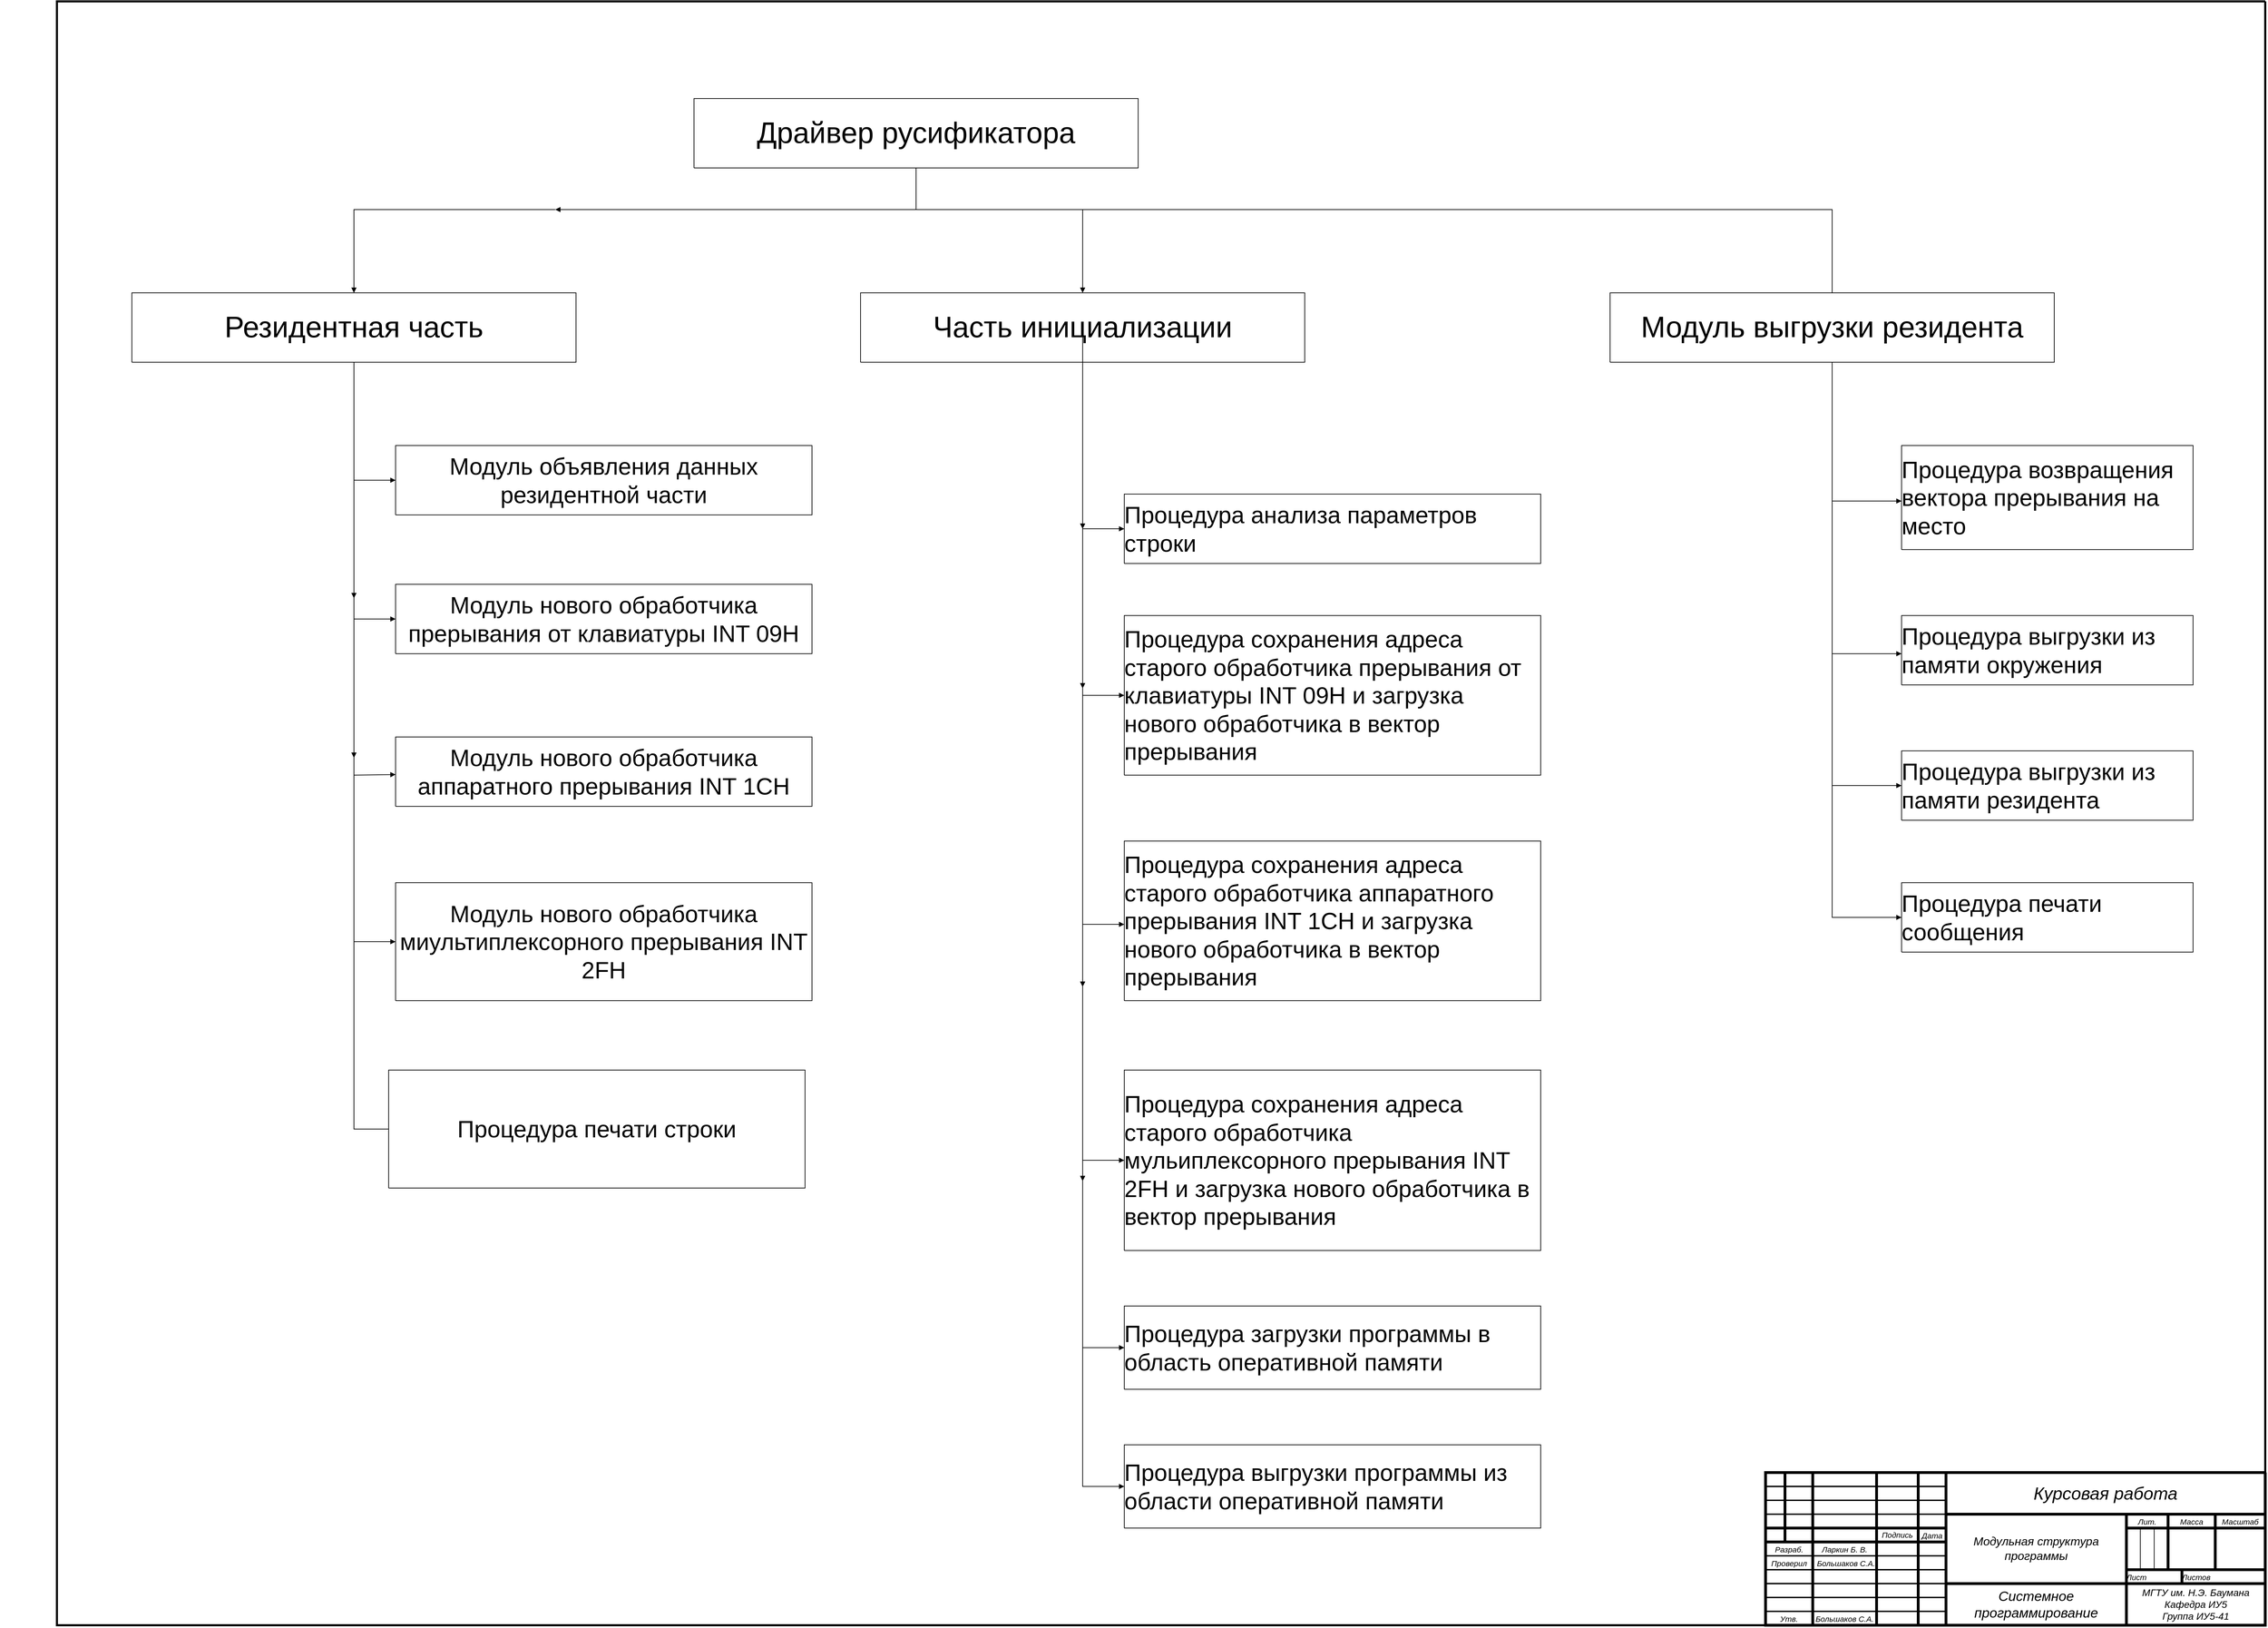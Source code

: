 <mxfile version="24.3.1" type="device">
  <diagram name="7 (Background)" id="Bjyt5nfIdR9g-li270Zy">
    <mxGraphModel dx="4780" dy="3769" grid="1" gridSize="10" guides="1" tooltips="1" connect="1" arrows="1" fold="1" page="1" pageScale="1" pageWidth="827" pageHeight="1169" math="0" shadow="0">
      <root>
        <mxCell id="0" />
        <mxCell id="1" parent="0" />
        <UserObject label="" tags="Фон" id="IbDf7I3It_4gVKiK8CCW-63">
          <mxCell style="vsdxID=289;fillColor=none;gradientColor=none;shape=stencil(UzV2Ls5ILEhVNTIoLinKz04tz0wpyVA1dlE1MsrMy0gtyiwBslSNXVWNndPyi1LTi/JL81Ig/IJEkEoQKze/DGRCBUSfoYEBSI+RQSWED+G5QZTmZObhUQrjY1VMtlISHICiFMhA+DEtMycHEkTI8uhhAhSChKexKwA=);strokeColor=#000000;strokeWidth=3;points=[];labelBackgroundColor=none;rounded=0;html=1;whiteSpace=wrap;" parent="1" vertex="1">
            <mxGeometry x="92" width="3182" height="2340" as="geometry" />
          </mxCell>
        </UserObject>
        <UserObject label="" tags="Фон" id="IbDf7I3It_4gVKiK8CCW-1">
          <mxCell style="vsdxID=3;fillColor=none;gradientColor=none;strokeColor=none;points=[];labelBackgroundColor=none;rounded=0;html=1;whiteSpace=wrap;" parent="1" vertex="1">
            <mxGeometry x="10" y="4" width="3264" height="2336" as="geometry" />
          </mxCell>
        </UserObject>
        <UserObject label="" tags="Фон" id="IbDf7I3It_4gVKiK8CCW-2">
          <mxCell style="vsdxID=47;fillColor=none;gradientColor=none;strokeColor=none;points=[];labelBackgroundColor=none;rounded=0;html=1;whiteSpace=wrap;" parent="1" vertex="1">
            <mxGeometry x="2554" y="2120" width="720" height="220" as="geometry" />
          </mxCell>
        </UserObject>
        <mxCell id="IbDf7I3It_4gVKiK8CCW-3" style="vsdxID=27;fillColor=none;gradientColor=none;shape=stencil(UzV2Ls5ILEhVNTIoLinKz04tz0wpyVA1dlE1MsrMy0gtyiwBslSNXVWNndPyi1LTi/JL81Ig/IJEkEoQKze/DGRCBUSfoYEBSI+RQSWED+G5QZTmZObhUQrjY1VMtlISHICiFMhA+DEtMycHEkTI8uhhAhSChKexKwA=);strokeColor=#000000;strokeWidth=4;points=[];labelBackgroundColor=none;rounded=0;html=1;whiteSpace=wrap;" parent="IbDf7I3It_4gVKiK8CCW-2" vertex="1">
          <mxGeometry width="720" height="220" as="geometry" />
        </mxCell>
        <mxCell id="IbDf7I3It_4gVKiK8CCW-4" value="&lt;div style=&quot;font-size: 1px&quot;&gt;&lt;p style=&quot;text-align:center;margin-left:0;margin-right:0;margin-top:0px;margin-bottom:0px;text-indent:0;vertical-align:middle;direction:ltr;&quot;&gt;&lt;font style=&quot;font-size:11.29px;font-family:Arial;color:#000000;direction:ltr;letter-spacing:0px;line-height:120%;opacity:1&quot;&gt;&lt;i&gt;Дата&lt;br/&gt;&lt;/i&gt;&lt;/font&gt;&lt;/p&gt;&lt;/div&gt;" style="verticalAlign=middle;align=center;overflow=width;vsdxID=30;fillColor=none;gradientColor=none;shape=stencil(nZBLDoAgDERP0z3SIyjew0SURgSD+Lu9kMZoXLhwN9O+tukAlrNpJg1SzDH4QW/URgNYgZTkjA4UkwJUgGXng+6DX1zLfmoymdXo17xh5zmRJ6Q42BWCfc2oJfdAr+Yv+AP9Cb7OJ3H/2JG1HNGz/84klThPVCc=);strokeColor=none;points=[];labelBackgroundColor=none;rounded=0;html=1;whiteSpace=wrap;" parent="IbDf7I3It_4gVKiK8CCW-2" vertex="1">
          <mxGeometry x="216" y="84" width="48" height="12" as="geometry" />
        </mxCell>
        <mxCell id="IbDf7I3It_4gVKiK8CCW-5" value="&lt;div style=&quot;font-size: 1px&quot;&gt;&lt;p style=&quot;text-align:center;margin-left:0;margin-right:0;margin-top:0px;margin-bottom:0px;text-indent:0;vertical-align:middle;direction:ltr;&quot;&gt;&lt;font style=&quot;font-size:11.29px;font-family:Arial;color:#000000;direction:ltr;letter-spacing:0px;line-height:120%;opacity:1&quot;&gt;&lt;i&gt;Подпись&lt;br/&gt;&lt;/i&gt;&lt;/font&gt;&lt;/p&gt;&lt;/div&gt;" style="verticalAlign=middle;align=center;overflow=width;vsdxID=31;fillColor=none;gradientColor=none;shape=stencil(nZBLDoAgDERP0z3SIyjew0SURgSD+Lu9kMZoXLhwN9O+tukAlrNpJg1SzDH4QW/URgNYgZTkjA4UkwJUgGXng+6DX1zLfmoymdXo17xh5zmRJ6Q42BWCfc2oJfdAr+Yv+AP9Cb7OJ3H/2JG1HNGz/84klThPVCc=);strokeColor=none;points=[];labelBackgroundColor=none;rounded=0;html=1;whiteSpace=wrap;" parent="IbDf7I3It_4gVKiK8CCW-2" vertex="1">
          <mxGeometry x="160" y="80" width="60" height="20" as="geometry" />
        </mxCell>
        <mxCell id="IbDf7I3It_4gVKiK8CCW-6" value="&lt;div style=&quot;font-size: 1px&quot;&gt;&lt;p style=&quot;text-align:center;margin-left:0;margin-right:0;margin-top:0px;margin-bottom:0px;text-indent:0;vertical-align:middle;direction:ltr;&quot;&gt;&lt;font style=&quot;font-size:11.29px;font-family:Arial;color:#000000;direction:ltr;letter-spacing:0px;line-height:120%;opacity:1&quot;&gt;&lt;i&gt;Разраб.&lt;br/&gt;&lt;/i&gt;&lt;/font&gt;&lt;/p&gt;&lt;/div&gt;" style="verticalAlign=middle;align=center;overflow=width;vsdxID=32;fillColor=none;gradientColor=none;shape=stencil(nZBLDoAgDERP0z3SIyjew0SURgSD+Lu9kMZoXLhwN9O+tukAlrNpJg1SzDH4QW/URgNYgZTkjA4UkwJUgGXng+6DX1zLfmoymdXo17xh5zmRJ6Q42BWCfc2oJfdAr+Yv+AP9Cb7OJ3H/2JG1HNGz/84klThPVCc=);strokeColor=none;points=[];labelBackgroundColor=none;rounded=0;html=1;whiteSpace=wrap;" parent="IbDf7I3It_4gVKiK8CCW-2" vertex="1">
          <mxGeometry y="104" width="68" height="12" as="geometry" />
        </mxCell>
        <mxCell id="IbDf7I3It_4gVKiK8CCW-7" value="&lt;div style=&quot;font-size: 1px&quot;&gt;&lt;p style=&quot;text-align:center;margin-left:0;margin-right:0;margin-top:0px;margin-bottom:0px;text-indent:0;vertical-align:middle;direction:ltr;&quot;&gt;&lt;font style=&quot;font-size:11.29px;font-family:Arial;color:#000000;direction:ltr;letter-spacing:0px;line-height:120%;opacity:1&quot;&gt;&lt;i&gt;Проверил&lt;br/&gt;&lt;/i&gt;&lt;/font&gt;&lt;/p&gt;&lt;/div&gt;" style="verticalAlign=middle;align=center;overflow=width;vsdxID=33;fillColor=none;gradientColor=none;shape=stencil(nZBLDoAgDERP0z3SIyjew0SURgSD+Lu9kMZoXLhwN9O+tukAlrNpJg1SzDH4QW/URgNYgZTkjA4UkwJUgGXng+6DX1zLfmoymdXo17xh5zmRJ6Q42BWCfc2oJfdAr+Yv+AP9Cb7OJ3H/2JG1HNGz/84klThPVCc=);strokeColor=none;points=[];labelBackgroundColor=none;rounded=0;html=1;whiteSpace=wrap;" parent="IbDf7I3It_4gVKiK8CCW-2" vertex="1">
          <mxGeometry y="124" width="68" height="12" as="geometry" />
        </mxCell>
        <mxCell id="IbDf7I3It_4gVKiK8CCW-8" value="&lt;div style=&quot;font-size: 1px&quot;&gt;&lt;p style=&quot;text-align:center;margin-left:0;margin-right:0;margin-top:0px;margin-bottom:0px;text-indent:0;vertical-align:middle;direction:ltr;&quot;&gt;&lt;font style=&quot;font-size:11.29px;font-family:Arial;color:#000000;direction:ltr;letter-spacing:0px;line-height:120%;opacity:1&quot;&gt;&lt;i&gt;Утв.&lt;br/&gt;&lt;/i&gt;&lt;/font&gt;&lt;/p&gt;&lt;/div&gt;" style="verticalAlign=middle;align=center;overflow=width;vsdxID=35;fillColor=none;gradientColor=none;shape=stencil(nZBLDoAgDERP0z3SIyjew0SURgSD+Lu9kMZoXLhwN9O+tukAlrNpJg1SzDH4QW/URgNYgZTkjA4UkwJUgGXng+6DX1zLfmoymdXo17xh5zmRJ6Q42BWCfc2oJfdAr+Yv+AP9Cb7OJ3H/2JG1HNGz/84klThPVCc=);strokeColor=none;points=[];labelBackgroundColor=none;rounded=0;html=1;whiteSpace=wrap;" parent="IbDf7I3It_4gVKiK8CCW-2" vertex="1">
          <mxGeometry y="204" width="68" height="12" as="geometry" />
        </mxCell>
        <mxCell id="IbDf7I3It_4gVKiK8CCW-9" value="&lt;div style=&quot;font-size: 1px&quot;&gt;&lt;p style=&quot;text-align:center;margin-left:0;margin-right:0;margin-top:0px;margin-bottom:0px;text-indent:0;vertical-align:middle;direction:ltr;&quot;&gt;&lt;font style=&quot;font-size:11.29px;font-family:Arial;color:#000000;direction:ltr;letter-spacing:0px;line-height:120%;opacity:1&quot;&gt;&lt;i&gt;Большаков С.А.&lt;br/&gt;&lt;/i&gt;&lt;/font&gt;&lt;/p&gt;&lt;/div&gt;" style="verticalAlign=middle;align=center;overflow=width;vsdxID=36;fillColor=none;gradientColor=none;shape=stencil(nZBLDoAgDERP0z3SIyjew0SURgSD+Lu9kMZoXLhwN9O+tukAlrNpJg1SzDH4QW/URgNYgZTkjA4UkwJUgGXng+6DX1zLfmoymdXo17xh5zmRJ6Q42BWCfc2oJfdAr+Yv+AP9Cb7OJ3H/2JG1HNGz/84klThPVCc=);strokeColor=none;points=[];labelBackgroundColor=none;rounded=0;html=1;whiteSpace=wrap;" parent="IbDf7I3It_4gVKiK8CCW-2" vertex="1">
          <mxGeometry x="64" y="204" width="100" height="12" as="geometry" />
        </mxCell>
        <mxCell id="IbDf7I3It_4gVKiK8CCW-10" value="&lt;div style=&quot;font-size: 1px&quot;&gt;&lt;p style=&quot;text-align:left;margin-left:0;margin-right:0;margin-top:0px;margin-bottom:0px;text-indent:0;vertical-align:middle;direction:ltr;&quot;&gt;&lt;font style=&quot;font-size:11.29px;font-family:Arial;color:#000000;direction:ltr;letter-spacing:0px;line-height:120%;opacity:1&quot;&gt;&lt;i&gt;Лист&lt;br/&gt;&lt;/i&gt;&lt;/font&gt;&lt;/p&gt;&lt;/div&gt;" style="verticalAlign=middle;align=left;overflow=width;vsdxID=37;fillColor=none;gradientColor=none;shape=stencil(nZBLDoAgDERP0z3SIyjew0SURgSD+Lu9kMZoXLhwN9O+tukAlrNpJg1SzDH4QW/URgNYgZTkjA4UkwJUgGXng+6DX1zLfmoymdXo17xh5zmRJ6Q42BWCfc2oJfdAr+Yv+AP9Cb7OJ3H/2JG1HNGz/84klThPVCc=);strokeColor=none;points=[];labelBackgroundColor=none;rounded=0;html=1;whiteSpace=wrap;" parent="IbDf7I3It_4gVKiK8CCW-2" vertex="1">
          <mxGeometry x="520" y="144" width="80" height="12" as="geometry" />
        </mxCell>
        <mxCell id="IbDf7I3It_4gVKiK8CCW-11" value="&lt;div style=&quot;font-size: 1px&quot;&gt;&lt;p style=&quot;text-align:left;margin-left:0;margin-right:0;margin-top:0px;margin-bottom:0px;text-indent:0;vertical-align:middle;direction:ltr;&quot;&gt;&lt;font style=&quot;font-size:11.29px;font-family:Arial;color:#000000;direction:ltr;letter-spacing:0px;line-height:120%;opacity:1&quot;&gt;&lt;i&gt;Листов&lt;br/&gt;&lt;/i&gt;&lt;/font&gt;&lt;/p&gt;&lt;/div&gt;" style="verticalAlign=middle;align=left;overflow=width;vsdxID=38;fillColor=none;gradientColor=none;shape=stencil(nZBLDoAgDERP0z3SIyjew0SURgSD+Lu9kMZoXLhwN9O+tukAlrNpJg1SzDH4QW/URgNYgZTkjA4UkwJUgGXng+6DX1zLfmoymdXo17xh5zmRJ6Q42BWCfc2oJfdAr+Yv+AP9Cb7OJ3H/2JG1HNGz/84klThPVCc=);strokeColor=none;points=[];labelBackgroundColor=none;rounded=0;html=1;whiteSpace=wrap;" parent="IbDf7I3It_4gVKiK8CCW-2" vertex="1">
          <mxGeometry x="600" y="144" width="120" height="12" as="geometry" />
        </mxCell>
        <mxCell id="IbDf7I3It_4gVKiK8CCW-12" value="&lt;div style=&quot;font-size: 1px&quot;&gt;&lt;p style=&quot;text-align:center;margin-left:0;margin-right:0;margin-top:0px;margin-bottom:0px;text-indent:0;vertical-align:middle;direction:ltr;&quot;&gt;&lt;font style=&quot;font-size:11.29px;font-family:Arial;color:#000000;direction:ltr;letter-spacing:0px;line-height:120%;opacity:1&quot;&gt;&lt;i&gt;Масса&lt;br/&gt;&lt;/i&gt;&lt;/font&gt;&lt;/p&gt;&lt;/div&gt;" style="verticalAlign=middle;align=center;overflow=width;vsdxID=39;fillColor=none;gradientColor=none;shape=stencil(nZBLDoAgDERP0z3SIyjew0SURgSD+Lu9kMZoXLhwN9O+tukAlrNpJg1SzDH4QW/URgNYgZTkjA4UkwJUgGXng+6DX1zLfmoymdXo17xh5zmRJ6Q42BWCfc2oJfdAr+Yv+AP9Cb7OJ3H/2JG1HNGz/84klThPVCc=);strokeColor=none;points=[];labelBackgroundColor=none;rounded=0;html=1;whiteSpace=wrap;" parent="IbDf7I3It_4gVKiK8CCW-2" vertex="1">
          <mxGeometry x="580" y="64" width="68" height="12" as="geometry" />
        </mxCell>
        <mxCell id="IbDf7I3It_4gVKiK8CCW-13" value="&lt;div style=&quot;font-size: 1px&quot;&gt;&lt;p style=&quot;text-align:center;margin-left:0;margin-right:0;margin-top:0px;margin-bottom:0px;text-indent:0;vertical-align:middle;direction:ltr;&quot;&gt;&lt;font style=&quot;font-size:11.29px;font-family:Arial;color:#000000;direction:ltr;letter-spacing:0px;line-height:120%;opacity:1&quot;&gt;&lt;i&gt;Масштаб&lt;br/&gt;&lt;/i&gt;&lt;/font&gt;&lt;/p&gt;&lt;/div&gt;" style="verticalAlign=middle;align=center;overflow=width;vsdxID=40;fillColor=none;gradientColor=none;shape=stencil(nZBLDoAgDERP0z3SIyjew0SURgSD+Lu9kMZoXLhwN9O+tukAlrNpJg1SzDH4QW/URgNYgZTkjA4UkwJUgGXng+6DX1zLfmoymdXo17xh5zmRJ6Q42BWCfc2oJfdAr+Yv+AP9Cb7OJ3H/2JG1HNGz/84klThPVCc=);strokeColor=none;points=[];labelBackgroundColor=none;rounded=0;html=1;whiteSpace=wrap;" parent="IbDf7I3It_4gVKiK8CCW-2" vertex="1">
          <mxGeometry x="648" y="64" width="72" height="12" as="geometry" />
        </mxCell>
        <mxCell id="IbDf7I3It_4gVKiK8CCW-14" value="&lt;div style=&quot;font-size: 1px&quot;&gt;&lt;p style=&quot;text-align:center;margin-left:0;margin-right:0;margin-top:0px;margin-bottom:0px;text-indent:0;vertical-align:middle;direction:ltr;&quot;&gt;&lt;font style=&quot;font-size:11.29px;font-family:Arial;color:#000000;direction:ltr;letter-spacing:0px;line-height:120%;opacity:1&quot;&gt;&lt;i&gt;Лит.&lt;br/&gt;&lt;/i&gt;&lt;/font&gt;&lt;/p&gt;&lt;/div&gt;" style="verticalAlign=middle;align=center;overflow=width;vsdxID=41;fillColor=none;gradientColor=none;shape=stencil(nZBLDoAgDERP0z3SIyjew0SURgSD+Lu9kMZoXLhwN9O+tukAlrNpJg1SzDH4QW/URgNYgZTkjA4UkwJUgGXng+6DX1zLfmoymdXo17xh5zmRJ6Q42BWCfc2oJfdAr+Yv+AP9Cb7OJ3H/2JG1HNGz/84klThPVCc=);strokeColor=none;points=[];labelBackgroundColor=none;rounded=0;html=1;whiteSpace=wrap;" parent="IbDf7I3It_4gVKiK8CCW-2" vertex="1">
          <mxGeometry x="520" y="64" width="60" height="12" as="geometry" />
        </mxCell>
        <mxCell id="IbDf7I3It_4gVKiK8CCW-15" value="&lt;div style=&quot;font-size: 1px&quot;&gt;&lt;font style=&quot;font-size:19.76px;font-family:Arial;color:#000000;direction:ltr;letter-spacing:0px;line-height:120%;opacity:1&quot;&gt;&lt;i&gt;Системное программирование&lt;br/&gt;&lt;/i&gt;&lt;/font&gt;&lt;/div&gt;" style="verticalAlign=middle;align=center;overflow=width;vsdxID=42;fillColor=none;gradientColor=none;shape=stencil(nZBLDoAgDERP0z3SIyjew0SURgSD+Lu9kMZoXLhwN9O+tukAlrNpJg1SzDH4QW/URgNYgZTkjA4UkwJUgGXng+6DX1zLfmoymdXo17xh5zmRJ6Q42BWCfc2oJfdAr+Yv+AP9Cb7OJ3H/2JG1HNGz/84klThPVCc=);strokeColor=none;points=[];labelBackgroundColor=none;rounded=0;html=1;whiteSpace=wrap;" parent="IbDf7I3It_4gVKiK8CCW-2" vertex="1">
          <mxGeometry x="260" y="160" width="260" height="60" as="geometry" />
        </mxCell>
        <mxCell id="IbDf7I3It_4gVKiK8CCW-16" value="&lt;div style=&quot;font-size: 1px&quot;&gt;&lt;p style=&quot;text-align:center;margin-left:0;margin-right:0;margin-top:0px;margin-bottom:0px;text-indent:0;vertical-align:middle;direction:ltr;&quot;&gt;&lt;font style=&quot;font-size:14.11px;font-family:Arial;color:#000000;direction:ltr;letter-spacing:0px;line-height:120%;opacity:1&quot;&gt;&lt;i&gt;МГТУ им. Н.Э. Баумана&lt;br&gt;Кафедра ИУ5&lt;br&gt;Группа ИУ5-41&lt;br&gt;&lt;/i&gt;&lt;/font&gt;&lt;/p&gt;&lt;/div&gt;" style="verticalAlign=middle;align=center;overflow=width;vsdxID=43;fillColor=none;gradientColor=none;shape=stencil(nZBLDoAgDERP0z3SIyjew0SURgSD+Lu9kMZoXLhwN9O+tukAlrNpJg1SzDH4QW/URgNYgZTkjA4UkwJUgGXng+6DX1zLfmoymdXo17xh5zmRJ6Q42BWCfc2oJfdAr+Yv+AP9Cb7OJ3H/2JG1HNGz/84klThPVCc=);strokeColor=none;points=[];labelBackgroundColor=none;rounded=0;html=1;whiteSpace=wrap;" parent="IbDf7I3It_4gVKiK8CCW-2" vertex="1">
          <mxGeometry x="520" y="160" width="200" height="60" as="geometry" />
        </mxCell>
        <mxCell id="IbDf7I3It_4gVKiK8CCW-17" value="&lt;div style=&quot;font-size: 1px&quot;&gt;&lt;p style=&quot;text-align:center;margin-left:0;margin-right:0;margin-top:0px;margin-bottom:0px;text-indent:0;vertical-align:middle;direction:ltr;&quot;&gt;&lt;font style=&quot;font-size:25.4px;font-family:Arial;color:#000000;direction:ltr;letter-spacing:0px;line-height:120%;opacity:1&quot;&gt;&lt;i&gt;Курсовая работа&lt;br/&gt;&lt;/i&gt;&lt;/font&gt;&lt;/p&gt;&lt;/div&gt;" style="verticalAlign=middle;align=center;overflow=width;vsdxID=44;fillColor=none;gradientColor=none;shape=stencil(nZBLDoAgDERP0z3SIyjew0SURgSD+Lu9kMZoXLhwN9O+tukAlrNpJg1SzDH4QW/URgNYgZTkjA4UkwJUgGXng+6DX1zLfmoymdXo17xh5zmRJ6Q42BWCfc2oJfdAr+Yv+AP9Cb7OJ3H/2JG1HNGz/84klThPVCc=);strokeColor=none;points=[];labelBackgroundColor=none;rounded=0;html=1;whiteSpace=wrap;" parent="IbDf7I3It_4gVKiK8CCW-2" vertex="1">
          <mxGeometry x="260" width="460" height="60" as="geometry" />
        </mxCell>
        <mxCell id="IbDf7I3It_4gVKiK8CCW-18" value="&lt;div style=&quot;font-size: 1px&quot;&gt;&lt;p style=&quot;text-align:center;margin-left:0;margin-right:0;margin-top:0px;margin-bottom:0px;text-indent:0;vertical-align:middle;direction:ltr;&quot;&gt;&lt;font style=&quot;font-size:16.93px;font-family:Arial;color:#000000;direction:ltr;letter-spacing:0px;line-height:120%;opacity:1&quot;&gt;&lt;i&gt;Модульная структура программы&lt;br/&gt;&lt;/i&gt;&lt;/font&gt;&lt;/p&gt;&lt;/div&gt;" style="verticalAlign=middle;align=center;overflow=width;vsdxID=45;fillColor=none;gradientColor=none;shape=stencil(nZBLDoAgDERP0z3SIyjew0SURgSD+Lu9kMZoXLhwN9O+tukAlrNpJg1SzDH4QW/URgNYgZTkjA4UkwJUgGXng+6DX1zLfmoymdXo17xh5zmRJ6Q42BWCfc2oJfdAr+Yv+AP9Cb7OJ3H/2JG1HNGz/84klThPVCc=);strokeColor=none;points=[];labelBackgroundColor=none;rounded=0;html=1;whiteSpace=wrap;" parent="IbDf7I3It_4gVKiK8CCW-2" vertex="1">
          <mxGeometry x="260" y="60" width="260" height="100" as="geometry" />
        </mxCell>
        <mxCell id="IbDf7I3It_4gVKiK8CCW-19" value="&lt;div style=&quot;font-size: 1px&quot;&gt;&lt;p style=&quot;text-align:center;margin-left:0;margin-right:0;margin-top:0px;margin-bottom:0px;text-indent:0;vertical-align:middle;direction:ltr;&quot;&gt;&lt;font style=&quot;font-size:11.29px;font-family:Arial;color:#000000;direction:ltr;letter-spacing:0px;line-height:120%;opacity:1&quot;&gt;&lt;i&gt;Большаков С.А.&lt;br/&gt;&lt;/i&gt;&lt;/font&gt;&lt;/p&gt;&lt;/div&gt;" style="verticalAlign=middle;align=center;overflow=width;vsdxID=2;fillColor=none;gradientColor=none;shape=stencil(nZBLDoAgDERP0z3SIyjew0SURgSD+Lu9kMZoXLhwN9O+tukAlrNpJg1SzDH4QW/URgNYgZTkjA4UkwJUgGXng+6DX1zLfmoymdXo17xh5zmRJ6Q42BWCfc2oJfdAr+Yv+AP9Cb7OJ3H/2JG1HNGz/84klThPVCc=);strokeColor=none;points=[];labelBackgroundColor=none;rounded=0;html=1;whiteSpace=wrap;" parent="IbDf7I3It_4gVKiK8CCW-2" vertex="1">
          <mxGeometry x="66" y="124" width="100" height="12" as="geometry" />
        </mxCell>
        <UserObject label="" tags="Фон" id="IbDf7I3It_4gVKiK8CCW-20">
          <mxCell style="vsdxID=4;edgeStyle=none;startArrow=none;endArrow=none;startSize=5;endSize=5;strokeWidth=4;strokeColor=#000000;spacingTop=0;spacingBottom=0;spacingLeft=0;spacingRight=0;verticalAlign=middle;html=1;labelBackgroundColor=none;rounded=0;" parent="IbDf7I3It_4gVKiK8CCW-2" edge="1">
            <mxGeometry relative="1" as="geometry">
              <Array as="points" />
              <mxPoint x="28" as="sourcePoint" />
              <mxPoint x="28" y="100" as="targetPoint" />
            </mxGeometry>
          </mxCell>
        </UserObject>
        <mxCell id="IbDf7I3It_4gVKiK8CCW-21" value="&lt;div style=&quot;font-size: 1px&quot;&gt;&lt;p style=&quot;text-align:center;margin-left:0;margin-right:0;margin-top:0px;margin-bottom:0px;text-indent:0;vertical-align:middle;direction:ltr;&quot;&gt;&lt;/p&gt;&lt;/div&gt;" style="text;vsdxID=4;edgeStyle=none;startArrow=none;endArrow=none;startSize=5;endSize=5;strokeWidth=4;strokeColor=none;spacingTop=0;spacingBottom=0;spacingLeft=0;spacingRight=0;verticalAlign=middle;html=1;labelBackgroundColor=none;rounded=0;align=center;overflow=width;fillColor=none;gradientColor=none;whiteSpace=wrap;;html=1;;rotation=270" parent="IbDf7I3It_4gVKiK8CCW-20" vertex="1">
          <mxGeometry width="100" height="1" relative="1" as="geometry">
            <mxPoint y="-0.5" as="offset" />
          </mxGeometry>
        </mxCell>
        <UserObject label="" tags="Фон" id="IbDf7I3It_4gVKiK8CCW-22">
          <mxCell style="vsdxID=5;edgeStyle=none;startArrow=none;endArrow=none;startSize=5;endSize=5;strokeWidth=4;strokeColor=#000000;spacingTop=0;spacingBottom=0;spacingLeft=0;spacingRight=0;verticalAlign=middle;html=1;labelBackgroundColor=none;rounded=0;" parent="IbDf7I3It_4gVKiK8CCW-2" edge="1">
            <mxGeometry relative="1" as="geometry">
              <Array as="points" />
              <mxPoint x="68" as="sourcePoint" />
              <mxPoint x="68" y="220" as="targetPoint" />
            </mxGeometry>
          </mxCell>
        </UserObject>
        <mxCell id="IbDf7I3It_4gVKiK8CCW-23" value="&lt;div style=&quot;font-size: 1px&quot;&gt;&lt;p style=&quot;text-align:center;margin-left:0;margin-right:0;margin-top:0px;margin-bottom:0px;text-indent:0;vertical-align:middle;direction:ltr;&quot;&gt;&lt;/p&gt;&lt;/div&gt;" style="text;vsdxID=5;edgeStyle=none;startArrow=none;endArrow=none;startSize=5;endSize=5;strokeWidth=4;strokeColor=none;spacingTop=0;spacingBottom=0;spacingLeft=0;spacingRight=0;verticalAlign=middle;html=1;labelBackgroundColor=none;rounded=0;align=center;overflow=width;fillColor=none;gradientColor=none;whiteSpace=wrap;;html=1;;rotation=270" parent="IbDf7I3It_4gVKiK8CCW-22" vertex="1">
          <mxGeometry width="220" height="1" relative="1" as="geometry">
            <mxPoint y="-0.5" as="offset" />
          </mxGeometry>
        </mxCell>
        <UserObject label="" tags="Фон" id="IbDf7I3It_4gVKiK8CCW-24">
          <mxCell style="vsdxID=6;edgeStyle=none;startArrow=none;endArrow=none;startSize=5;endSize=5;strokeWidth=4;strokeColor=#000000;spacingTop=0;spacingBottom=0;spacingLeft=0;spacingRight=0;verticalAlign=middle;html=1;labelBackgroundColor=none;rounded=0;" parent="IbDf7I3It_4gVKiK8CCW-2" edge="1">
            <mxGeometry relative="1" as="geometry">
              <Array as="points" />
              <mxPoint x="160" as="sourcePoint" />
              <mxPoint x="160" y="220" as="targetPoint" />
            </mxGeometry>
          </mxCell>
        </UserObject>
        <mxCell id="IbDf7I3It_4gVKiK8CCW-25" value="&lt;div style=&quot;font-size: 1px&quot;&gt;&lt;p style=&quot;text-align:center;margin-left:0;margin-right:0;margin-top:0px;margin-bottom:0px;text-indent:0;vertical-align:middle;direction:ltr;&quot;&gt;&lt;/p&gt;&lt;/div&gt;" style="text;vsdxID=6;edgeStyle=none;startArrow=none;endArrow=none;startSize=5;endSize=5;strokeWidth=4;strokeColor=none;spacingTop=0;spacingBottom=0;spacingLeft=0;spacingRight=0;verticalAlign=middle;html=1;labelBackgroundColor=none;rounded=0;align=center;overflow=width;fillColor=none;gradientColor=none;whiteSpace=wrap;;html=1;;rotation=270" parent="IbDf7I3It_4gVKiK8CCW-24" vertex="1">
          <mxGeometry width="220" height="1" relative="1" as="geometry">
            <mxPoint y="-0.5" as="offset" />
          </mxGeometry>
        </mxCell>
        <UserObject label="" tags="Фон" id="IbDf7I3It_4gVKiK8CCW-26">
          <mxCell style="vsdxID=7;edgeStyle=none;startArrow=none;endArrow=none;startSize=5;endSize=5;strokeWidth=4;strokeColor=#000000;spacingTop=0;spacingBottom=0;spacingLeft=0;spacingRight=0;verticalAlign=middle;html=1;labelBackgroundColor=none;rounded=0;" parent="IbDf7I3It_4gVKiK8CCW-2" edge="1">
            <mxGeometry relative="1" as="geometry">
              <Array as="points" />
              <mxPoint x="220" as="sourcePoint" />
              <mxPoint x="220" y="220" as="targetPoint" />
            </mxGeometry>
          </mxCell>
        </UserObject>
        <mxCell id="IbDf7I3It_4gVKiK8CCW-27" value="&lt;div style=&quot;font-size: 1px&quot;&gt;&lt;p style=&quot;text-align:center;margin-left:0;margin-right:0;margin-top:0px;margin-bottom:0px;text-indent:0;vertical-align:middle;direction:ltr;&quot;&gt;&lt;/p&gt;&lt;/div&gt;" style="text;vsdxID=7;edgeStyle=none;startArrow=none;endArrow=none;startSize=5;endSize=5;strokeWidth=4;strokeColor=none;spacingTop=0;spacingBottom=0;spacingLeft=0;spacingRight=0;verticalAlign=middle;html=1;labelBackgroundColor=none;rounded=0;align=center;overflow=width;fillColor=none;gradientColor=none;whiteSpace=wrap;;html=1;;rotation=270" parent="IbDf7I3It_4gVKiK8CCW-26" vertex="1">
          <mxGeometry width="220" height="1" relative="1" as="geometry">
            <mxPoint y="-0.5" as="offset" />
          </mxGeometry>
        </mxCell>
        <UserObject label="" tags="Фон" id="IbDf7I3It_4gVKiK8CCW-28">
          <mxCell style="vsdxID=8;edgeStyle=none;startArrow=none;endArrow=none;startSize=5;endSize=5;strokeWidth=4;strokeColor=#000000;spacingTop=0;spacingBottom=0;spacingLeft=0;spacingRight=0;verticalAlign=middle;html=1;labelBackgroundColor=none;rounded=0;" parent="IbDf7I3It_4gVKiK8CCW-2" edge="1">
            <mxGeometry relative="1" as="geometry">
              <Array as="points" />
              <mxPoint x="260" as="sourcePoint" />
              <mxPoint x="260" y="220" as="targetPoint" />
            </mxGeometry>
          </mxCell>
        </UserObject>
        <mxCell id="IbDf7I3It_4gVKiK8CCW-29" value="&lt;div style=&quot;font-size: 1px&quot;&gt;&lt;p style=&quot;text-align:center;margin-left:0;margin-right:0;margin-top:0px;margin-bottom:0px;text-indent:0;vertical-align:middle;direction:ltr;&quot;&gt;&lt;/p&gt;&lt;/div&gt;" style="text;vsdxID=8;edgeStyle=none;startArrow=none;endArrow=none;startSize=5;endSize=5;strokeWidth=4;strokeColor=none;spacingTop=0;spacingBottom=0;spacingLeft=0;spacingRight=0;verticalAlign=middle;html=1;labelBackgroundColor=none;rounded=0;align=center;overflow=width;fillColor=none;gradientColor=none;whiteSpace=wrap;;html=1;;rotation=270.0" parent="IbDf7I3It_4gVKiK8CCW-28" vertex="1">
          <mxGeometry width="220" height="1" relative="1" as="geometry">
            <mxPoint y="-0.5" as="offset" />
          </mxGeometry>
        </mxCell>
        <UserObject label="" tags="Фон" id="IbDf7I3It_4gVKiK8CCW-30">
          <mxCell style="vsdxID=9;edgeStyle=none;startArrow=none;endArrow=none;startSize=5;endSize=5;strokeWidth=4;strokeColor=#000000;spacingTop=0;spacingBottom=0;spacingLeft=0;spacingRight=0;verticalAlign=middle;html=1;labelBackgroundColor=none;rounded=0;" parent="IbDf7I3It_4gVKiK8CCW-2" edge="1">
            <mxGeometry relative="1" as="geometry">
              <Array as="points" />
              <mxPoint x="648" y="60" as="sourcePoint" />
              <mxPoint x="648" y="140" as="targetPoint" />
            </mxGeometry>
          </mxCell>
        </UserObject>
        <mxCell id="IbDf7I3It_4gVKiK8CCW-31" value="&lt;div style=&quot;font-size: 1px&quot;&gt;&lt;p style=&quot;text-align:center;margin-left:0;margin-right:0;margin-top:0px;margin-bottom:0px;text-indent:0;vertical-align:middle;direction:ltr;&quot;&gt;&lt;/p&gt;&lt;/div&gt;" style="text;vsdxID=9;edgeStyle=none;startArrow=none;endArrow=none;startSize=5;endSize=5;strokeWidth=4;strokeColor=none;spacingTop=0;spacingBottom=0;spacingLeft=0;spacingRight=0;verticalAlign=middle;html=1;labelBackgroundColor=none;rounded=0;align=center;overflow=width;fillColor=none;gradientColor=none;whiteSpace=wrap;;html=1;;rotation=270" parent="IbDf7I3It_4gVKiK8CCW-30" vertex="1">
          <mxGeometry width="80" height="1" relative="1" as="geometry">
            <mxPoint y="-0.5" as="offset" />
          </mxGeometry>
        </mxCell>
        <UserObject label="" tags="Фон" id="IbDf7I3It_4gVKiK8CCW-32">
          <mxCell style="vsdxID=10;edgeStyle=none;startArrow=none;endArrow=none;startSize=5;endSize=5;strokeWidth=4;strokeColor=#000000;spacingTop=0;spacingBottom=0;spacingLeft=0;spacingRight=0;verticalAlign=middle;html=1;labelBackgroundColor=none;rounded=0;" parent="IbDf7I3It_4gVKiK8CCW-2" edge="1">
            <mxGeometry relative="1" as="geometry">
              <Array as="points" />
              <mxPoint x="580" y="60" as="sourcePoint" />
              <mxPoint x="580" y="140" as="targetPoint" />
            </mxGeometry>
          </mxCell>
        </UserObject>
        <mxCell id="IbDf7I3It_4gVKiK8CCW-33" value="&lt;div style=&quot;font-size: 1px&quot;&gt;&lt;p style=&quot;text-align:center;margin-left:0;margin-right:0;margin-top:0px;margin-bottom:0px;text-indent:0;vertical-align:middle;direction:ltr;&quot;&gt;&lt;/p&gt;&lt;/div&gt;" style="text;vsdxID=10;edgeStyle=none;startArrow=none;endArrow=none;startSize=5;endSize=5;strokeWidth=4;strokeColor=none;spacingTop=0;spacingBottom=0;spacingLeft=0;spacingRight=0;verticalAlign=middle;html=1;labelBackgroundColor=none;rounded=0;align=center;overflow=width;fillColor=none;gradientColor=none;whiteSpace=wrap;;html=1;;rotation=270" parent="IbDf7I3It_4gVKiK8CCW-32" vertex="1">
          <mxGeometry width="80" height="1" relative="1" as="geometry">
            <mxPoint y="-0.5" as="offset" />
          </mxGeometry>
        </mxCell>
        <UserObject label="" tags="Фон" id="IbDf7I3It_4gVKiK8CCW-34">
          <mxCell style="vsdxID=11;edgeStyle=none;startArrow=none;endArrow=none;startSize=5;endSize=5;strokeWidth=4;strokeColor=#000000;spacingTop=0;spacingBottom=0;spacingLeft=0;spacingRight=0;verticalAlign=middle;html=1;labelBackgroundColor=none;rounded=0;" parent="IbDf7I3It_4gVKiK8CCW-2" edge="1">
            <mxGeometry relative="1" as="geometry">
              <Array as="points" />
              <mxPoint x="520" y="60" as="sourcePoint" />
              <mxPoint x="520" y="220" as="targetPoint" />
            </mxGeometry>
          </mxCell>
        </UserObject>
        <mxCell id="IbDf7I3It_4gVKiK8CCW-35" value="&lt;div style=&quot;font-size: 1px&quot;&gt;&lt;p style=&quot;text-align:center;margin-left:0;margin-right:0;margin-top:0px;margin-bottom:0px;text-indent:0;vertical-align:middle;direction:ltr;&quot;&gt;&lt;/p&gt;&lt;/div&gt;" style="text;vsdxID=11;edgeStyle=none;startArrow=none;endArrow=none;startSize=5;endSize=5;strokeWidth=4;strokeColor=none;spacingTop=0;spacingBottom=0;spacingLeft=0;spacingRight=0;verticalAlign=middle;html=1;labelBackgroundColor=none;rounded=0;align=center;overflow=width;fillColor=none;gradientColor=none;whiteSpace=wrap;;html=1;;rotation=270" parent="IbDf7I3It_4gVKiK8CCW-34" vertex="1">
          <mxGeometry width="160" height="1" relative="1" as="geometry">
            <mxPoint y="-0.5" as="offset" />
          </mxGeometry>
        </mxCell>
        <UserObject label="" tags="Фон" id="IbDf7I3It_4gVKiK8CCW-36">
          <mxCell style="vsdxID=12;edgeStyle=none;startArrow=none;endArrow=none;startSize=5;endSize=5;strokeWidth=2;strokeColor=#000000;spacingTop=0;spacingBottom=0;spacingLeft=0;spacingRight=0;verticalAlign=middle;html=1;labelBackgroundColor=none;rounded=0;" parent="IbDf7I3It_4gVKiK8CCW-2" edge="1">
            <mxGeometry relative="1" as="geometry">
              <mxPoint as="offset" />
              <Array as="points" />
              <mxPoint y="20" as="sourcePoint" />
              <mxPoint x="260" y="20" as="targetPoint" />
            </mxGeometry>
          </mxCell>
        </UserObject>
        <UserObject label="&lt;div style=&quot;font-size: 1px&quot;&gt;&lt;p style=&quot;text-align:center;margin-left:0;margin-right:0;margin-top:0px;margin-bottom:0px;text-indent:0;vertical-align:middle;direction:ltr;&quot;&gt;&lt;/p&gt;&lt;/div&gt;" tags="Фон" id="IbDf7I3It_4gVKiK8CCW-37">
          <mxCell style="vsdxID=13;edgeStyle=none;startArrow=none;endArrow=none;startSize=5;endSize=5;strokeWidth=2;strokeColor=#000000;spacingTop=0;spacingBottom=0;spacingLeft=0;spacingRight=0;verticalAlign=middle;html=1;labelBackgroundColor=none;rounded=0;align=center;" parent="IbDf7I3It_4gVKiK8CCW-2" edge="1">
            <mxGeometry relative="1" as="geometry">
              <mxPoint as="offset" />
              <Array as="points" />
              <mxPoint y="40" as="sourcePoint" />
              <mxPoint x="260" y="40" as="targetPoint" />
            </mxGeometry>
          </mxCell>
        </UserObject>
        <UserObject label="&lt;div style=&quot;font-size: 1px&quot;&gt;&lt;p style=&quot;text-align:center;margin-left:0;margin-right:0;margin-top:0px;margin-bottom:0px;text-indent:0;vertical-align:middle;direction:ltr;&quot;&gt;&lt;/p&gt;&lt;/div&gt;" tags="Фон" id="IbDf7I3It_4gVKiK8CCW-38">
          <mxCell style="vsdxID=14;edgeStyle=none;startArrow=none;endArrow=none;startSize=5;endSize=5;strokeWidth=4;strokeColor=#000000;spacingTop=0;spacingBottom=0;spacingLeft=0;spacingRight=0;verticalAlign=middle;html=1;labelBackgroundColor=none;rounded=0;align=center;" parent="IbDf7I3It_4gVKiK8CCW-2" edge="1">
            <mxGeometry relative="1" as="geometry">
              <mxPoint as="offset" />
              <Array as="points" />
              <mxPoint x="260" y="60" as="sourcePoint" />
              <mxPoint x="720" y="60" as="targetPoint" />
            </mxGeometry>
          </mxCell>
        </UserObject>
        <UserObject label="&lt;div style=&quot;font-size: 1px&quot;&gt;&lt;p style=&quot;text-align:center;margin-left:0;margin-right:0;margin-top:0px;margin-bottom:0px;text-indent:0;vertical-align:middle;direction:ltr;&quot;&gt;&lt;/p&gt;&lt;/div&gt;" tags="Фон" id="IbDf7I3It_4gVKiK8CCW-39">
          <mxCell style="vsdxID=15;edgeStyle=none;startArrow=none;endArrow=none;startSize=5;endSize=5;strokeWidth=4;strokeColor=#000000;spacingTop=0;spacingBottom=0;spacingLeft=0;spacingRight=0;verticalAlign=middle;html=1;labelBackgroundColor=none;rounded=0;align=center;" parent="IbDf7I3It_4gVKiK8CCW-2" edge="1">
            <mxGeometry relative="1" as="geometry">
              <mxPoint as="offset" />
              <Array as="points" />
              <mxPoint y="80" as="sourcePoint" />
              <mxPoint x="260" y="80" as="targetPoint" />
            </mxGeometry>
          </mxCell>
        </UserObject>
        <UserObject label="" tags="Фон" id="IbDf7I3It_4gVKiK8CCW-40">
          <mxCell style="vsdxID=16;edgeStyle=none;startArrow=none;endArrow=none;startSize=5;endSize=5;strokeWidth=4;strokeColor=#000000;spacingTop=0;spacingBottom=0;spacingLeft=0;spacingRight=0;verticalAlign=middle;html=1;labelBackgroundColor=none;rounded=0;" parent="IbDf7I3It_4gVKiK8CCW-2" edge="1">
            <mxGeometry relative="1" as="geometry">
              <Array as="points" />
              <mxPoint x="260" y="100" as="sourcePoint" />
              <mxPoint y="100" as="targetPoint" />
            </mxGeometry>
          </mxCell>
        </UserObject>
        <mxCell id="IbDf7I3It_4gVKiK8CCW-41" value="&lt;div style=&quot;font-size: 1px&quot;&gt;&lt;p style=&quot;text-align:center;margin-left:0;margin-right:0;margin-top:0px;margin-bottom:0px;text-indent:0;vertical-align:middle;direction:ltr;&quot;&gt;&lt;/p&gt;&lt;/div&gt;" style="text;vsdxID=16;edgeStyle=none;startArrow=none;endArrow=none;startSize=5;endSize=5;strokeWidth=4;strokeColor=none;spacingTop=0;spacingBottom=0;spacingLeft=0;spacingRight=0;verticalAlign=middle;html=1;labelBackgroundColor=none;rounded=0;align=center;overflow=width;fillColor=none;gradientColor=none;whiteSpace=wrap;;html=1;;rotation=0" parent="IbDf7I3It_4gVKiK8CCW-40" vertex="1">
          <mxGeometry width="260" height="1" relative="1" as="geometry">
            <mxPoint x="130" y="-0.5" as="offset" />
          </mxGeometry>
        </mxCell>
        <UserObject label="" tags="Фон" id="IbDf7I3It_4gVKiK8CCW-42">
          <mxCell style="vsdxID=17;edgeStyle=none;startArrow=none;endArrow=none;startSize=5;endSize=5;strokeWidth=2;strokeColor=#000000;spacingTop=0;spacingBottom=0;spacingLeft=0;spacingRight=0;verticalAlign=middle;html=1;labelBackgroundColor=none;rounded=0;" parent="IbDf7I3It_4gVKiK8CCW-2" edge="1">
            <mxGeometry relative="1" as="geometry">
              <Array as="points" />
              <mxPoint x="260" y="160" as="sourcePoint" />
              <mxPoint y="160" as="targetPoint" />
            </mxGeometry>
          </mxCell>
        </UserObject>
        <mxCell id="IbDf7I3It_4gVKiK8CCW-43" value="&lt;div style=&quot;font-size: 1px&quot;&gt;&lt;p style=&quot;text-align:center;margin-left:0;margin-right:0;margin-top:0px;margin-bottom:0px;text-indent:0;vertical-align:middle;direction:ltr;&quot;&gt;&lt;/p&gt;&lt;/div&gt;" style="text;vsdxID=17;edgeStyle=none;startArrow=none;endArrow=none;startSize=5;endSize=5;strokeWidth=2;strokeColor=none;spacingTop=0;spacingBottom=0;spacingLeft=0;spacingRight=0;verticalAlign=middle;html=1;labelBackgroundColor=none;rounded=0;align=center;overflow=width;fillColor=none;gradientColor=none;whiteSpace=wrap;;html=1;;rotation=0" parent="IbDf7I3It_4gVKiK8CCW-42" vertex="1">
          <mxGeometry width="260" height="1" relative="1" as="geometry">
            <mxPoint x="130" y="-0.5" as="offset" />
          </mxGeometry>
        </mxCell>
        <UserObject label="" tags="Фон" id="IbDf7I3It_4gVKiK8CCW-44">
          <mxCell style="vsdxID=18;edgeStyle=none;startArrow=none;endArrow=none;startSize=5;endSize=5;strokeWidth=2;strokeColor=#000000;spacingTop=0;spacingBottom=0;spacingLeft=0;spacingRight=0;verticalAlign=middle;html=1;labelBackgroundColor=none;rounded=0;" parent="IbDf7I3It_4gVKiK8CCW-2" edge="1">
            <mxGeometry relative="1" as="geometry">
              <Array as="points" />
              <mxPoint x="260" y="140" as="sourcePoint" />
              <mxPoint y="140" as="targetPoint" />
            </mxGeometry>
          </mxCell>
        </UserObject>
        <mxCell id="IbDf7I3It_4gVKiK8CCW-45" value="&lt;div style=&quot;font-size: 1px&quot;&gt;&lt;/div&gt;" style="text;vsdxID=18;edgeStyle=none;startArrow=none;endArrow=none;startSize=5;endSize=5;strokeWidth=2;strokeColor=none;spacingTop=0;spacingBottom=0;spacingLeft=0;spacingRight=0;verticalAlign=middle;html=1;labelBackgroundColor=none;rounded=0;align=center;overflow=width;fillColor=none;gradientColor=none;whiteSpace=wrap;;html=1;;rotation=0" parent="IbDf7I3It_4gVKiK8CCW-44" vertex="1">
          <mxGeometry width="260" height="1" relative="1" as="geometry">
            <mxPoint x="130" y="-0.5" as="offset" />
          </mxGeometry>
        </mxCell>
        <UserObject label="&lt;div style=&quot;font-size: 1px&quot;&gt;&lt;p style=&quot;text-align:center;margin-left:0;margin-right:0;margin-top:0px;margin-bottom:0px;text-indent:0;vertical-align:middle;direction:ltr;&quot;&gt;&lt;/p&gt;&lt;/div&gt;" tags="Фон" id="IbDf7I3It_4gVKiK8CCW-46">
          <mxCell style="vsdxID=19;edgeStyle=none;startArrow=none;endArrow=none;startSize=5;endSize=5;strokeWidth=4;strokeColor=#000000;spacingTop=0;spacingBottom=0;spacingLeft=0;spacingRight=0;verticalAlign=middle;html=1;labelBackgroundColor=none;rounded=0;align=center;" parent="IbDf7I3It_4gVKiK8CCW-2" edge="1">
            <mxGeometry relative="1" as="geometry">
              <mxPoint as="offset" />
              <Array as="points" />
              <mxPoint x="260" y="160" as="sourcePoint" />
              <mxPoint x="720" y="160" as="targetPoint" />
            </mxGeometry>
          </mxCell>
        </UserObject>
        <UserObject label="" tags="Фон" id="IbDf7I3It_4gVKiK8CCW-47">
          <mxCell style="vsdxID=20;edgeStyle=none;startArrow=none;endArrow=none;startSize=5;endSize=5;strokeColor=none;spacingTop=0;spacingBottom=0;spacingLeft=0;spacingRight=0;verticalAlign=middle;html=1;labelBackgroundColor=none;rounded=0;" parent="IbDf7I3It_4gVKiK8CCW-2" edge="1">
            <mxGeometry relative="1" as="geometry">
              <Array as="points" />
              <mxPoint x="260" y="180" as="sourcePoint" />
              <mxPoint y="180" as="targetPoint" />
            </mxGeometry>
          </mxCell>
        </UserObject>
        <mxCell id="IbDf7I3It_4gVKiK8CCW-48" value="&lt;div style=&quot;font-size: 1px&quot;&gt;&lt;p style=&quot;text-align:center;margin-left:0;margin-right:0;margin-top:0px;margin-bottom:0px;text-indent:0;vertical-align:middle;direction:ltr;&quot;&gt;&lt;/p&gt;&lt;/div&gt;" style="text;vsdxID=20;edgeStyle=none;startArrow=none;endArrow=none;startSize=5;endSize=5;strokeColor=none;spacingTop=0;spacingBottom=0;spacingLeft=0;spacingRight=0;verticalAlign=middle;html=1;labelBackgroundColor=none;rounded=0;align=center;overflow=width;fillColor=none;gradientColor=none;whiteSpace=wrap;;html=1;;rotation=0" parent="IbDf7I3It_4gVKiK8CCW-47" vertex="1">
          <mxGeometry width="260" height="1" relative="1" as="geometry">
            <mxPoint x="130" y="-0.5" as="offset" />
          </mxGeometry>
        </mxCell>
        <UserObject label="&lt;div style=&quot;font-size: 1px&quot;&gt;&lt;p style=&quot;text-align:center;margin-left:0;margin-right:0;margin-top:0px;margin-bottom:0px;text-indent:0;vertical-align:middle;direction:ltr;&quot;&gt;&lt;/p&gt;&lt;/div&gt;" tags="Фон" id="IbDf7I3It_4gVKiK8CCW-49">
          <mxCell style="vsdxID=21;edgeStyle=none;startArrow=none;endArrow=none;startSize=5;endSize=5;strokeWidth=2;strokeColor=#000000;spacingTop=0;spacingBottom=0;spacingLeft=0;spacingRight=0;verticalAlign=middle;html=1;labelBackgroundColor=none;rounded=0;align=center;" parent="IbDf7I3It_4gVKiK8CCW-2" edge="1">
            <mxGeometry relative="1" as="geometry">
              <mxPoint as="offset" />
              <Array as="points" />
              <mxPoint y="200" as="sourcePoint" />
              <mxPoint x="260" y="200" as="targetPoint" />
            </mxGeometry>
          </mxCell>
        </UserObject>
        <UserObject label="&lt;div style=&quot;font-size: 1px&quot;&gt;&lt;p style=&quot;text-align:center;margin-left:0;margin-right:0;margin-top:0px;margin-bottom:0px;text-indent:0;vertical-align:middle;direction:ltr;&quot;&gt;&lt;/p&gt;&lt;/div&gt;" tags="Фон" id="IbDf7I3It_4gVKiK8CCW-50">
          <mxCell style="vsdxID=22;edgeStyle=none;startArrow=none;endArrow=none;startSize=5;endSize=5;strokeWidth=4;strokeColor=#000000;spacingTop=0;spacingBottom=0;spacingLeft=0;spacingRight=0;verticalAlign=middle;html=1;labelBackgroundColor=none;rounded=0;align=center;" parent="IbDf7I3It_4gVKiK8CCW-2" edge="1">
            <mxGeometry relative="1" as="geometry">
              <mxPoint as="offset" />
              <Array as="points" />
              <mxPoint x="520" y="140" as="sourcePoint" />
              <mxPoint x="720" y="140" as="targetPoint" />
            </mxGeometry>
          </mxCell>
        </UserObject>
        <UserObject label="&lt;div style=&quot;font-size: 1px&quot;&gt;&lt;p style=&quot;text-align:center;margin-left:0;margin-right:0;margin-top:0px;margin-bottom:0px;text-indent:0;vertical-align:middle;direction:ltr;&quot;&gt;&lt;/p&gt;&lt;/div&gt;" tags="Фон" id="IbDf7I3It_4gVKiK8CCW-51">
          <mxCell style="vsdxID=23;edgeStyle=none;startArrow=none;endArrow=none;startSize=5;endSize=5;strokeWidth=4;strokeColor=#000000;spacingTop=0;spacingBottom=0;spacingLeft=0;spacingRight=0;verticalAlign=middle;html=1;labelBackgroundColor=none;rounded=0;align=center;" parent="IbDf7I3It_4gVKiK8CCW-2" edge="1">
            <mxGeometry relative="1" as="geometry">
              <mxPoint as="offset" />
              <Array as="points" />
              <mxPoint x="520" y="80" as="sourcePoint" />
              <mxPoint x="720" y="80" as="targetPoint" />
            </mxGeometry>
          </mxCell>
        </UserObject>
        <UserObject label="" tags="Фон" id="IbDf7I3It_4gVKiK8CCW-52">
          <mxCell style="vsdxID=24;edgeStyle=none;startArrow=none;endArrow=none;startSize=5;endSize=5;strokeColor=#000000;spacingTop=0;spacingBottom=0;spacingLeft=0;spacingRight=0;verticalAlign=middle;html=1;labelBackgroundColor=none;rounded=0;" parent="IbDf7I3It_4gVKiK8CCW-2" edge="1">
            <mxGeometry relative="1" as="geometry">
              <Array as="points" />
              <mxPoint x="540" y="80" as="sourcePoint" />
              <mxPoint x="540" y="140" as="targetPoint" />
            </mxGeometry>
          </mxCell>
        </UserObject>
        <UserObject label="" tags="Фон" id="IbDf7I3It_4gVKiK8CCW-53">
          <mxCell style="vsdxID=25;edgeStyle=none;startArrow=none;endArrow=none;startSize=5;endSize=5;strokeColor=#000000;spacingTop=0;spacingBottom=0;spacingLeft=0;spacingRight=0;verticalAlign=middle;html=1;labelBackgroundColor=none;rounded=0;" parent="IbDf7I3It_4gVKiK8CCW-2" edge="1">
            <mxGeometry relative="1" as="geometry">
              <Array as="points" />
              <mxPoint x="560" y="80" as="sourcePoint" />
              <mxPoint x="560" y="140" as="targetPoint" />
            </mxGeometry>
          </mxCell>
        </UserObject>
        <UserObject label="" tags="Фон" id="IbDf7I3It_4gVKiK8CCW-54">
          <mxCell style="vsdxID=26;edgeStyle=none;startArrow=none;endArrow=none;startSize=5;endSize=5;strokeWidth=4;strokeColor=#000000;spacingTop=0;spacingBottom=0;spacingLeft=0;spacingRight=0;verticalAlign=middle;html=1;labelBackgroundColor=none;rounded=0;" parent="IbDf7I3It_4gVKiK8CCW-2" edge="1">
            <mxGeometry relative="1" as="geometry">
              <Array as="points" />
              <mxPoint x="600" y="140" as="sourcePoint" />
              <mxPoint x="600" y="160" as="targetPoint" />
            </mxGeometry>
          </mxCell>
        </UserObject>
        <mxCell id="IbDf7I3It_4gVKiK8CCW-55" value="&lt;div style=&quot;font-size: 1px&quot;&gt;&lt;p style=&quot;text-align:center;margin-left:0;margin-right:0;margin-top:0px;margin-bottom:0px;text-indent:0;vertical-align:middle;direction:ltr;&quot;&gt;&lt;/p&gt;&lt;/div&gt;" style="text;vsdxID=26;edgeStyle=none;startArrow=none;endArrow=none;startSize=5;endSize=5;strokeWidth=4;strokeColor=none;spacingTop=0;spacingBottom=0;spacingLeft=0;spacingRight=0;verticalAlign=middle;html=1;labelBackgroundColor=none;rounded=0;align=center;overflow=width;fillColor=none;gradientColor=none;whiteSpace=wrap;;html=1;;rotation=270" parent="IbDf7I3It_4gVKiK8CCW-54" vertex="1">
          <mxGeometry width="20" height="1" relative="1" as="geometry">
            <mxPoint y="-0.5" as="offset" />
          </mxGeometry>
        </mxCell>
        <UserObject label="" tags="Фон" id="IbDf7I3It_4gVKiK8CCW-56">
          <mxCell style="vsdxID=28;edgeStyle=none;startArrow=none;endArrow=none;startSize=5;endSize=5;strokeWidth=2;strokeColor=#000000;spacingTop=0;spacingBottom=0;spacingLeft=0;spacingRight=0;verticalAlign=middle;html=1;labelBackgroundColor=none;rounded=0;" parent="IbDf7I3It_4gVKiK8CCW-2" edge="1">
            <mxGeometry relative="1" as="geometry">
              <Array as="points" />
              <mxPoint x="260" y="60" as="sourcePoint" />
              <mxPoint y="60" as="targetPoint" />
            </mxGeometry>
          </mxCell>
        </UserObject>
        <mxCell id="IbDf7I3It_4gVKiK8CCW-57" value="&lt;div style=&quot;font-size: 1px&quot;&gt;&lt;p style=&quot;text-align:center;margin-left:0;margin-right:0;margin-top:0px;margin-bottom:0px;text-indent:0;vertical-align:middle;direction:ltr;&quot;&gt;&lt;/p&gt;&lt;/div&gt;" style="text;vsdxID=28;edgeStyle=none;startArrow=none;endArrow=none;startSize=5;endSize=5;strokeWidth=2;strokeColor=none;spacingTop=0;spacingBottom=0;spacingLeft=0;spacingRight=0;verticalAlign=middle;html=1;labelBackgroundColor=none;rounded=0;align=center;overflow=width;fillColor=none;gradientColor=none;whiteSpace=wrap;;html=1;;rotation=0" parent="IbDf7I3It_4gVKiK8CCW-56" vertex="1">
          <mxGeometry width="260" height="1" relative="1" as="geometry">
            <mxPoint x="130" y="-0.5" as="offset" />
          </mxGeometry>
        </mxCell>
        <UserObject label="" tags="Фон" id="IbDf7I3It_4gVKiK8CCW-58">
          <mxCell style="vsdxID=29;edgeStyle=none;startArrow=none;endArrow=none;startSize=5;endSize=5;strokeWidth=2;strokeColor=#000000;spacingTop=0;spacingBottom=0;spacingLeft=0;spacingRight=0;verticalAlign=middle;html=1;labelBackgroundColor=none;rounded=0;" parent="IbDf7I3It_4gVKiK8CCW-2" edge="1">
            <mxGeometry relative="1" as="geometry">
              <Array as="points" />
              <mxPoint x="260" y="120" as="sourcePoint" />
              <mxPoint y="120" as="targetPoint" />
            </mxGeometry>
          </mxCell>
        </UserObject>
        <mxCell id="IbDf7I3It_4gVKiK8CCW-59" value="&lt;div style=&quot;font-size: 1px&quot;&gt;&lt;p style=&quot;text-align:center;margin-left:0;margin-right:0;margin-top:0px;margin-bottom:0px;text-indent:0;vertical-align:middle;direction:ltr;&quot;&gt;&lt;/p&gt;&lt;/div&gt;" style="text;vsdxID=29;edgeStyle=none;startArrow=none;endArrow=none;startSize=5;endSize=5;strokeWidth=2;strokeColor=none;spacingTop=0;spacingBottom=0;spacingLeft=0;spacingRight=0;verticalAlign=middle;html=1;labelBackgroundColor=none;rounded=0;align=center;overflow=width;fillColor=none;gradientColor=none;whiteSpace=wrap;;html=1;;rotation=0" parent="IbDf7I3It_4gVKiK8CCW-58" vertex="1">
          <mxGeometry width="260" height="1" relative="1" as="geometry">
            <mxPoint x="130" y="-0.5" as="offset" />
          </mxGeometry>
        </mxCell>
        <UserObject label="" tags="Фон" id="IbDf7I3It_4gVKiK8CCW-60">
          <mxCell style="vsdxID=46;edgeStyle=none;startArrow=none;endArrow=none;startSize=5;endSize=5;strokeWidth=2;strokeColor=#000000;spacingTop=0;spacingBottom=0;spacingLeft=0;spacingRight=0;verticalAlign=middle;html=1;labelBackgroundColor=none;rounded=0;" parent="IbDf7I3It_4gVKiK8CCW-2" edge="1">
            <mxGeometry relative="1" as="geometry">
              <Array as="points" />
              <mxPoint x="260" y="180" as="sourcePoint" />
              <mxPoint y="180" as="targetPoint" />
            </mxGeometry>
          </mxCell>
        </UserObject>
        <mxCell id="IbDf7I3It_4gVKiK8CCW-61" value="&lt;div style=&quot;font-size: 1px&quot;&gt;&lt;p style=&quot;text-align:center;margin-left:0;margin-right:0;margin-top:0px;margin-bottom:0px;text-indent:0;vertical-align:middle;direction:ltr;&quot;&gt;&lt;/p&gt;&lt;/div&gt;" style="text;vsdxID=46;edgeStyle=none;startArrow=none;endArrow=none;startSize=5;endSize=5;strokeWidth=2;strokeColor=none;spacingTop=0;spacingBottom=0;spacingLeft=0;spacingRight=0;verticalAlign=middle;html=1;labelBackgroundColor=none;rounded=0;align=center;overflow=width;fillColor=none;gradientColor=none;whiteSpace=wrap;;html=1;;rotation=0" parent="IbDf7I3It_4gVKiK8CCW-60" vertex="1">
          <mxGeometry width="260" height="1" relative="1" as="geometry">
            <mxPoint x="130" y="-0.5" as="offset" />
          </mxGeometry>
        </mxCell>
        <mxCell id="4r93lo9DOwTuV8NWVFUs-16" value="&lt;div style=&quot;font-size: 1px&quot;&gt;&lt;p style=&quot;text-align:center;margin-left:0;margin-right:0;margin-top:0px;margin-bottom:0px;text-indent:0;vertical-align:middle;direction:ltr;&quot;&gt;&lt;font style=&quot;font-size:11.29px;font-family:Arial;color:#000000;direction:ltr;letter-spacing:0px;line-height:120%;opacity:1&quot;&gt;&lt;i&gt;Ларкин Б. В.&lt;br&gt;&lt;/i&gt;&lt;/font&gt;&lt;/p&gt;&lt;/div&gt;" style="verticalAlign=middle;align=center;overflow=width;vsdxID=2;fillColor=none;gradientColor=none;shape=stencil(nZBLDoAgDERP0z3SIyjew0SURgSD+Lu9kMZoXLhwN9O+tukAlrNpJg1SzDH4QW/URgNYgZTkjA4UkwJUgGXng+6DX1zLfmoymdXo17xh5zmRJ6Q42BWCfc2oJfdAr+Yv+AP9Cb7OJ3H/2JG1HNGz/84klThPVCc=);strokeColor=none;points=[];labelBackgroundColor=none;rounded=0;html=1;whiteSpace=wrap;" vertex="1" parent="IbDf7I3It_4gVKiK8CCW-2">
          <mxGeometry x="64" y="104" width="100" height="12" as="geometry" />
        </mxCell>
        <UserObject label="&lt;div style=&quot;font-size: 1px&quot;&gt;&lt;/div&gt;" tags="Фон" id="IbDf7I3It_4gVKiK8CCW-62">
          <mxCell style="verticalAlign=middle;align=center;overflow=width;vsdxID=48;fillColor=none;gradientColor=none;shape=stencil(nZBLDoAgDERP0z3SIyjew0SURgSD+Lu9kMZoXLhwN9O+tukAlrNpJg1SzDH4QW/URgNYgZTkjA4UkwJUgGXng+6DX1zLfmoymdXo17xh5zmRJ6Q42BWCfc2oJfdAr+Yv+AP9Cb7OJ3H/2JG1HNGz/84klThPVCc=);strokeColor=none;points=[];labelBackgroundColor=none;rounded=0;html=1;whiteSpace=wrap;" parent="1" vertex="1">
            <mxGeometry x="2774" y="2220" width="40" height="20" as="geometry" />
          </mxCell>
        </UserObject>
        <UserObject label="&lt;div style=&quot;font-size: 1px&quot;&gt;&lt;font style=&quot;font-size:42.33px;font-family:Arial;color:#000000;direction:ltr;letter-spacing:0px;line-height:120%;opacity:1&quot;&gt;Драйвер русификатора&lt;br&gt;&lt;/font&gt;&lt;/div&gt;" tags="Фон" id="IbDf7I3It_4gVKiK8CCW-64">
          <mxCell style="verticalAlign=middle;align=center;overflow=width;vsdxID=1;fillColor=#FFFFFF;gradientColor=none;shape=stencil(nZBLDoAgDERP0z3SIyjew0SURgSD+Lu9kMZoXLhwN9O+tukAlrNpJg1SzDH4QW/URgNYgZTkjA4UkwJUgGXng+6DX1zLfmoymdXo17xh5zmRJ6Q42BWCfc2oJfdAr+Yv+AP9Cb7OJ3H/2JG1HNGz/84klThPVCc=);strokeColor=#000000;points=[[1,0.5,0],[0.5,0,0],[0.5,0.5,0],[0.5,0.5,0]];labelBackgroundColor=none;rounded=0;html=1;whiteSpace=wrap;" parent="1" vertex="1">
            <mxGeometry x="1010" y="140" width="640" height="100" as="geometry" />
          </mxCell>
        </UserObject>
        <UserObject label="&lt;div style=&quot;font-size: 1px&quot;&gt;&lt;font style=&quot;font-size:42.33px;font-family:Arial;color:#000000;direction:ltr;letter-spacing:0px;line-height:120%;opacity:1&quot;&gt;Резидентная часть&lt;br/&gt;&lt;/font&gt;&lt;/div&gt;" tags="Фон" id="IbDf7I3It_4gVKiK8CCW-65">
          <mxCell style="verticalAlign=middle;align=center;overflow=width;vsdxID=49;fillColor=#FFFFFF;gradientColor=none;shape=stencil(nZBLDoAgDERP0z3SIyjew0SURgSD+Lu9kMZoXLhwN9O+tukAlrNpJg1SzDH4QW/URgNYgZTkjA4UkwJUgGXng+6DX1zLfmoymdXo17xh5zmRJ6Q42BWCfc2oJfdAr+Yv+AP9Cb7OJ3H/2JG1HNGz/84klThPVCc=);strokeColor=#000000;points=[[1,0.5,0],[0.5,0,0],[0.5,0.5,0],[0.5,0.5,0]];labelBackgroundColor=none;rounded=0;html=1;whiteSpace=wrap;" parent="1" vertex="1">
            <mxGeometry x="200" y="420" width="640" height="100" as="geometry" />
          </mxCell>
        </UserObject>
        <UserObject label="&lt;div style=&quot;font-size: 1px&quot;&gt;&lt;font style=&quot;font-size:42.33px;font-family:Arial;color:#000000;direction:ltr;letter-spacing:0px;line-height:120%;opacity:1&quot;&gt;Часть инициализации&lt;br/&gt;&lt;/font&gt;&lt;/div&gt;" tags="Фон" id="IbDf7I3It_4gVKiK8CCW-66">
          <mxCell style="verticalAlign=middle;align=center;overflow=width;vsdxID=50;fillColor=#FFFFFF;gradientColor=none;shape=stencil(nZBLDoAgDERP0z3SIyjew0SURgSD+Lu9kMZoXLhwN9O+tukAlrNpJg1SzDH4QW/URgNYgZTkjA4UkwJUgGXng+6DX1zLfmoymdXo17xh5zmRJ6Q42BWCfc2oJfdAr+Yv+AP9Cb7OJ3H/2JG1HNGz/84klThPVCc=);strokeColor=#000000;points=[[1,0.5,0],[0.5,0,0],[0.5,0.5,0],[0.5,0.5,0]];labelBackgroundColor=none;rounded=0;html=1;whiteSpace=wrap;" parent="1" vertex="1">
            <mxGeometry x="1250" y="420" width="640" height="100" as="geometry" />
          </mxCell>
        </UserObject>
        <UserObject label="&lt;div style=&quot;font-size: 1px&quot;&gt;&lt;font style=&quot;font-size:33.87px;font-family:Arial;color:#000000;direction:ltr;letter-spacing:0px;line-height:120%;opacity:1&quot;&gt;Модуль объявления данных резидентной части&lt;br/&gt;&lt;/font&gt;&lt;/div&gt;" tags="Фон" id="IbDf7I3It_4gVKiK8CCW-67">
          <mxCell style="verticalAlign=middle;align=center;overflow=width;vsdxID=54;fillColor=#FFFFFF;gradientColor=none;shape=stencil(nZBLDoAgDERP0z3SIyjew0SURgSD+Lu9kMZoXLhwN9O+tukAlrNpJg1SzDH4QW/URgNYgZTkjA4UkwJUgGXng+6DX1zLfmoymdXo17xh5zmRJ6Q42BWCfc2oJfdAr+Yv+AP9Cb7OJ3H/2JG1HNGz/84klThPVCc=);strokeColor=#000000;points=[[1,0.5,0],[0.5,0,0],[0.5,0.5,0],[0.5,0.5,0]];labelBackgroundColor=none;rounded=0;html=1;whiteSpace=wrap;" parent="1" vertex="1">
            <mxGeometry x="580" y="640" width="600" height="100" as="geometry" />
          </mxCell>
        </UserObject>
        <UserObject label="&lt;div style=&quot;font-size: 1px&quot;&gt;&lt;p style=&quot;text-align:center;margin-left:0;margin-right:0;margin-top:0px;margin-bottom:0px;text-indent:0;vertical-align:middle;direction:ltr;&quot;&gt;&lt;font style=&quot;font-size:33.87px;font-family:Arial;color:#000000;direction:ltr;letter-spacing:0px;line-height:120%;opacity:1&quot;&gt;Модуль нового обработчика прерывания от клавиатуры &lt;/font&gt;&lt;font style=&quot;font-size:33.87px;font-family:Arial;color:#000000;direction:ltr;letter-spacing:0px;line-height:120%;opacity:1&quot;&gt;INT 09H&lt;br/&gt;&lt;/font&gt;&lt;/p&gt;&lt;/div&gt;" tags="Фон" id="IbDf7I3It_4gVKiK8CCW-68">
          <mxCell style="verticalAlign=middle;align=center;overflow=width;vsdxID=55;fillColor=#FFFFFF;gradientColor=none;shape=stencil(nZBLDoAgDERP0z3SIyjew0SURgSD+Lu9kMZoXLhwN9O+tukAlrNpJg1SzDH4QW/URgNYgZTkjA4UkwJUgGXng+6DX1zLfmoymdXo17xh5zmRJ6Q42BWCfc2oJfdAr+Yv+AP9Cb7OJ3H/2JG1HNGz/84klThPVCc=);strokeColor=#000000;points=[[1,0.5,0],[0.5,0,0],[0.5,0.5,0],[0.5,0.5,0]];labelBackgroundColor=none;rounded=0;html=1;whiteSpace=wrap;" parent="1" vertex="1">
            <mxGeometry x="580" y="840" width="600" height="100" as="geometry" />
          </mxCell>
        </UserObject>
        <UserObject label="&lt;div style=&quot;font-size: 1px&quot;&gt;&lt;p style=&quot;text-align:center;margin-left:0;margin-right:0;margin-top:0px;margin-bottom:0px;text-indent:0;vertical-align:middle;direction:ltr;&quot;&gt;&lt;font style=&quot;font-size:33.87px;font-family:Arial;color:#000000;direction:ltr;letter-spacing:0px;line-height:120%;opacity:1&quot;&gt;Модуль нового обработчика миультиплексорного прерывания &lt;/font&gt;&lt;font style=&quot;font-size:33.87px;font-family:Arial;color:#000000;direction:ltr;letter-spacing:0px;line-height:120%;opacity:1&quot;&gt;INT &lt;/font&gt;&lt;font style=&quot;font-size:33.87px;font-family:Arial;color:#000000;direction:ltr;letter-spacing:0px;line-height:120%;opacity:1&quot;&gt;2&lt;/font&gt;&lt;font style=&quot;font-size:33.87px;font-family:Arial;color:#000000;direction:ltr;letter-spacing:0px;line-height:120%;opacity:1&quot;&gt;F&lt;/font&gt;&lt;font style=&quot;font-size:33.87px;font-family:Arial;color:#000000;direction:ltr;letter-spacing:0px;line-height:120%;opacity:1&quot;&gt;H&lt;br/&gt;&lt;/font&gt;&lt;/p&gt;&lt;/div&gt;" tags="Фон" id="IbDf7I3It_4gVKiK8CCW-69">
          <mxCell style="verticalAlign=middle;align=center;overflow=width;vsdxID=56;fillColor=#FFFFFF;gradientColor=none;shape=stencil(nZBLDoAgDERP0z3SIyjew0SURgSD+Lu9kMZoXLhwN9O+tukAlrNpJg1SzDH4QW/URgNYgZTkjA4UkwJUgGXng+6DX1zLfmoymdXo17xh5zmRJ6Q42BWCfc2oJfdAr+Yv+AP9Cb7OJ3H/2JG1HNGz/84klThPVCc=);strokeColor=#000000;points=[[1,0.5,0],[0.5,0,0],[0.5,0.5,0],[0.5,0.5,0]];labelBackgroundColor=none;rounded=0;html=1;whiteSpace=wrap;" parent="1" vertex="1">
            <mxGeometry x="580" y="1270" width="600" height="170" as="geometry" />
          </mxCell>
        </UserObject>
        <UserObject label="" tags="Connector" id="IbDf7I3It_4gVKiK8CCW-70">
          <mxCell style="vsdxID=60;edgeStyle=none;startArrow=none;endArrow=block;startSize=5;endSize=5;strokeColor=#000000;spacingTop=0;spacingBottom=0;spacingLeft=0;spacingRight=0;verticalAlign=middle;html=1;labelBackgroundColor=#FFFFFF;rounded=0;" parent="1" edge="1">
            <mxGeometry relative="1" as="geometry">
              <mxPoint x="10" as="offset" />
              <Array as="points" />
              <mxPoint x="520" y="740" as="sourcePoint" />
              <mxPoint x="520" y="860" as="targetPoint" />
            </mxGeometry>
          </mxCell>
        </UserObject>
        <UserObject label="" tags="Connector" id="IbDf7I3It_4gVKiK8CCW-71">
          <mxCell style="vsdxID=61;edgeStyle=none;startArrow=none;endArrow=block;startSize=5;endSize=5;strokeColor=#000000;spacingTop=0;spacingBottom=0;spacingLeft=0;spacingRight=0;verticalAlign=middle;html=1;labelBackgroundColor=#FFFFFF;rounded=0;" parent="1" edge="1">
            <mxGeometry relative="1" as="geometry">
              <mxPoint x="10" as="offset" />
              <Array as="points" />
              <mxPoint x="520" y="1000" as="sourcePoint" />
              <mxPoint x="520" y="1090" as="targetPoint" />
            </mxGeometry>
          </mxCell>
        </UserObject>
        <UserObject label="&lt;div style=&quot;font-size: 1px&quot;&gt;&lt;p style=&quot;text-align:left;margin-left:0;margin-right:0;margin-top:0px;margin-bottom:0px;text-indent:0;vertical-align:middle;direction:ltr;&quot;&gt;&lt;font style=&quot;font-size:33.87px;font-family:Arial;color:#000000;direction:ltr;letter-spacing:0px;line-height:120%;opacity:1&quot;&gt;Процедура анализа параметров строки&lt;br/&gt;&lt;/font&gt;&lt;/p&gt;&lt;/div&gt;" tags="Фон" id="IbDf7I3It_4gVKiK8CCW-72">
          <mxCell style="verticalAlign=middle;align=left;overflow=width;vsdxID=62;fillColor=#FFFFFF;gradientColor=none;shape=stencil(nZBLDoAgDERP0z3SIyjew0SURgSD+Lu9kMZoXLhwN9O+tukAlrNpJg1SzDH4QW/URgNYgZTkjA4UkwJUgGXng+6DX1zLfmoymdXo17xh5zmRJ6Q42BWCfc2oJfdAr+Yv+AP9Cb7OJ3H/2JG1HNGz/84klThPVCc=);strokeColor=#000000;points=[[1,0.5,0],[0.5,0,0],[0.5,0.5,0],[0.5,0.5,0]];labelBackgroundColor=none;rounded=0;html=1;whiteSpace=wrap;" parent="1" vertex="1">
            <mxGeometry x="1630" y="710" width="600" height="100" as="geometry" />
          </mxCell>
        </UserObject>
        <UserObject label="&lt;div style=&quot;font-size: 1px&quot;&gt;&lt;p style=&quot;text-align:left;margin-left:0;margin-right:0;margin-top:0px;margin-bottom:0px;text-indent:0;vertical-align:middle;direction:ltr;&quot;&gt;&lt;font style=&quot;font-size:33.87px;font-family:Arial;color:#000000;direction:ltr;letter-spacing:0px;line-height:120%;opacity:1&quot;&gt;Процедура сохранения адреса старого обработчика прерывания от клавиатуры &lt;/font&gt;&lt;font style=&quot;font-size:33.87px;font-family:Arial;color:#000000;direction:ltr;letter-spacing:0px;line-height:120%;opacity:1&quot;&gt;INT 09H&lt;/font&gt;&lt;font style=&quot;font-size:33.87px;font-family:Arial;color:#000000;direction:ltr;letter-spacing:0px;line-height:120%;opacity:1&quot;&gt; и загрузка нового обработчика в вектор прерывания&lt;br/&gt;&lt;/font&gt;&lt;/p&gt;&lt;/div&gt;" tags="Фон" id="IbDf7I3It_4gVKiK8CCW-73">
          <mxCell style="verticalAlign=middle;align=left;overflow=width;vsdxID=63;fillColor=#FFFFFF;gradientColor=none;shape=stencil(nZBLDoAgDERP0z3SIyjew0SURgSD+Lu9kMZoXLhwN9O+tukAlrNpJg1SzDH4QW/URgNYgZTkjA4UkwJUgGXng+6DX1zLfmoymdXo17xh5zmRJ6Q42BWCfc2oJfdAr+Yv+AP9Cb7OJ3H/2JG1HNGz/84klThPVCc=);strokeColor=#000000;points=[[1,0.5,0],[0.5,0,0],[0.5,0.5,0],[0.5,0.5,0]];labelBackgroundColor=none;rounded=0;html=1;whiteSpace=wrap;" parent="1" vertex="1">
            <mxGeometry x="1630" y="885" width="600" height="230" as="geometry" />
          </mxCell>
        </UserObject>
        <UserObject label="&lt;div style=&quot;font-size: 1px&quot;&gt;&lt;p style=&quot;text-align:left;margin-left:0;margin-right:0;margin-top:0px;margin-bottom:0px;text-indent:0;vertical-align:middle;direction:ltr;&quot;&gt;&lt;font style=&quot;font-size:33.87px;font-family:Arial;color:#000000;direction:ltr;letter-spacing:0px;line-height:120%;opacity:1&quot;&gt;Процедура сохранения адреса старого обработчика мульиплексорного прерывания &lt;/font&gt;&lt;font style=&quot;font-size:33.87px;font-family:Arial;color:#000000;direction:ltr;letter-spacing:0px;line-height:120%;opacity:1&quot;&gt;INT &lt;/font&gt;&lt;font style=&quot;font-size:33.87px;font-family:Arial;color:#000000;direction:ltr;letter-spacing:0px;line-height:120%;opacity:1&quot;&gt;2&lt;/font&gt;&lt;font style=&quot;font-size:33.87px;font-family:Arial;color:#000000;direction:ltr;letter-spacing:0px;line-height:120%;opacity:1&quot;&gt;F&lt;/font&gt;&lt;font style=&quot;font-size:33.87px;font-family:Arial;color:#000000;direction:ltr;letter-spacing:0px;line-height:120%;opacity:1&quot;&gt;H&lt;/font&gt;&lt;font style=&quot;font-size:33.87px;font-family:Arial;color:#000000;direction:ltr;letter-spacing:0px;line-height:120%;opacity:1&quot;&gt; и загрузка нового обработчика в вектор прерывания&lt;br/&gt;&lt;/font&gt;&lt;/p&gt;&lt;/div&gt;" tags="Фон" id="IbDf7I3It_4gVKiK8CCW-74">
          <mxCell style="verticalAlign=middle;align=left;overflow=width;vsdxID=64;fillColor=#FFFFFF;gradientColor=none;shape=stencil(nZBLDoAgDERP0z3SIyjew0SURgSD+Lu9kMZoXLhwN9O+tukAlrNpJg1SzDH4QW/URgNYgZTkjA4UkwJUgGXng+6DX1zLfmoymdXo17xh5zmRJ6Q42BWCfc2oJfdAr+Yv+AP9Cb7OJ3H/2JG1HNGz/84klThPVCc=);strokeColor=#000000;points=[[1,0.5,0],[0.5,0,0],[0.5,0.5,0],[0.5,0.5,0]];labelBackgroundColor=none;rounded=0;html=1;whiteSpace=wrap;" parent="1" vertex="1">
            <mxGeometry x="1630" y="1540" width="600" height="260" as="geometry" />
          </mxCell>
        </UserObject>
        <UserObject label="" tags="Connector" id="IbDf7I3It_4gVKiK8CCW-75">
          <mxCell style="vsdxID=68;edgeStyle=none;startArrow=none;endArrow=block;startSize=5;endSize=5;strokeColor=#000000;spacingTop=0;spacingBottom=0;spacingLeft=0;spacingRight=0;verticalAlign=middle;html=1;labelBackgroundColor=#FFFFFF;rounded=0;" parent="1" edge="1">
            <mxGeometry relative="1" as="geometry">
              <mxPoint x="10" as="offset" />
              <Array as="points" />
              <mxPoint x="1570" y="640" as="sourcePoint" />
              <mxPoint x="1570" y="760" as="targetPoint" />
            </mxGeometry>
          </mxCell>
        </UserObject>
        <UserObject label="" tags="Connector" id="IbDf7I3It_4gVKiK8CCW-76">
          <mxCell style="vsdxID=69;edgeStyle=none;startArrow=none;endArrow=block;startSize=5;endSize=5;strokeColor=#000000;spacingTop=0;spacingBottom=0;spacingLeft=0;spacingRight=0;verticalAlign=middle;html=1;labelBackgroundColor=#FFFFFF;rounded=0;" parent="1" edge="1">
            <mxGeometry relative="1" as="geometry">
              <mxPoint x="10" as="offset" />
              <Array as="points" />
              <mxPoint x="1570" y="900" as="sourcePoint" />
              <mxPoint x="1570" y="990" as="targetPoint" />
            </mxGeometry>
          </mxCell>
        </UserObject>
        <UserObject label="&lt;div style=&quot;font-size: 1px&quot;&gt;&lt;p style=&quot;text-align:left;margin-left:0;margin-right:0;margin-top:0px;margin-bottom:0px;text-indent:0;vertical-align:middle;direction:ltr;&quot;&gt;&lt;font style=&quot;font-size:33.87px;font-family:Arial;color:#000000;direction:ltr;letter-spacing:0px;line-height:120%;opacity:1&quot;&gt;Процедура загрузки программы в область оперативной памяти&lt;br/&gt;&lt;/font&gt;&lt;/p&gt;&lt;/div&gt;" tags="Фон" id="IbDf7I3It_4gVKiK8CCW-77">
          <mxCell style="verticalAlign=middle;align=left;overflow=width;vsdxID=70;fillColor=#FFFFFF;gradientColor=none;shape=stencil(nZBLDoAgDERP0z3SIyjew0SURgSD+Lu9kMZoXLhwN9O+tukAlrNpJg1SzDH4QW/URgNYgZTkjA4UkwJUgGXng+6DX1zLfmoymdXo17xh5zmRJ6Q42BWCfc2oJfdAr+Yv+AP9Cb7OJ3H/2JG1HNGz/84klThPVCc=);strokeColor=#000000;points=[[0.5,1,0],[1,0.5,0],[0.5,0,0],[0,0.5,0],[0.5,0.5,0]];labelBackgroundColor=none;rounded=0;html=1;whiteSpace=wrap;" parent="1" vertex="1">
            <mxGeometry x="1630" y="1880" width="600" height="120" as="geometry" />
          </mxCell>
        </UserObject>
        <UserObject label="&lt;div style=&quot;font-size: 1px&quot;&gt;&lt;p style=&quot;text-align:left;margin-left:0;margin-right:0;margin-top:0px;margin-bottom:0px;text-indent:0;vertical-align:middle;direction:ltr;&quot;&gt;&lt;font style=&quot;font-size: 33.87px; font-family: Arial; direction: ltr; letter-spacing: 0px; line-height: 120%; opacity: 1;&quot;&gt;Процедура выгрузки программы из области оперативной памяти&lt;br&gt;&lt;/font&gt;&lt;/p&gt;&lt;/div&gt;" tags="Фон" id="IbDf7I3It_4gVKiK8CCW-78">
          <mxCell style="verticalAlign=middle;align=left;overflow=width;vsdxID=71;fillColor=#FFFFFF;gradientColor=none;shape=stencil(nZBLDoAgDERP0z3SIyjew0SURgSD+Lu9kMZoXLhwN9O+tukAlrNpJg1SzDH4QW/URgNYgZTkjA4UkwJUgGXng+6DX1zLfmoymdXo17xh5zmRJ6Q42BWCfc2oJfdAr+Yv+AP9Cb7OJ3H/2JG1HNGz/84klThPVCc=);strokeColor=#000000;points=[[0.5,1,0],[1,0.5,0],[0.5,0,0],[0,0.5,0],[0.5,0.5,0]];labelBackgroundColor=none;rounded=0;html=1;whiteSpace=wrap;" parent="1" vertex="1">
            <mxGeometry x="1630" y="2080" width="600" height="120" as="geometry" />
          </mxCell>
        </UserObject>
        <UserObject label="" tags="Connector" id="IbDf7I3It_4gVKiK8CCW-79">
          <mxCell style="vsdxID=74;edgeStyle=none;startArrow=none;endArrow=block;startSize=5;endSize=5;strokeColor=#000000;spacingTop=0;spacingBottom=0;spacingLeft=0;spacingRight=0;verticalAlign=middle;html=1;labelBackgroundColor=#FFFFFF;rounded=0;" parent="1" edge="1">
            <mxGeometry relative="1" as="geometry">
              <mxPoint x="10" as="offset" />
              <Array as="points" />
              <mxPoint x="1570" y="1600" as="sourcePoint" />
              <mxPoint x="1570" y="1700" as="targetPoint" />
            </mxGeometry>
          </mxCell>
        </UserObject>
        <UserObject label="" tags="Connector" id="IbDf7I3It_4gVKiK8CCW-80">
          <mxCell style="vsdxID=75;edgeStyle=none;startArrow=none;endArrow=block;startSize=5;endSize=5;strokeColor=#000000;spacingTop=0;spacingBottom=0;spacingLeft=0;spacingRight=0;verticalAlign=middle;html=1;labelBackgroundColor=#FFFFFF;rounded=0;" parent="1" edge="1">
            <mxGeometry relative="1" as="geometry">
              <mxPoint x="10" as="offset" />
              <Array as="points" />
              <mxPoint x="1570" y="1320" as="sourcePoint" />
              <mxPoint x="1570" y="1420" as="targetPoint" />
            </mxGeometry>
          </mxCell>
        </UserObject>
        <UserObject label="&lt;div style=&quot;font-size: 1px&quot;&gt;&lt;p style=&quot;text-align:center;margin-left:0;margin-right:0;margin-top:0px;margin-bottom:0px;text-indent:0;vertical-align:middle;direction:ltr;&quot;&gt;&lt;font style=&quot;font-size:33.87px;font-family:Arial;color:#000000;direction:ltr;letter-spacing:0px;line-height:120%;opacity:1&quot;&gt;Процедура печати строки&lt;/font&gt;&lt;font style=&quot;font-size:33.87px;font-family:Arial;color:#000000;direction:ltr;letter-spacing:0px;line-height:120%;opacity:1&quot;&gt;&lt;br/&gt;&lt;/font&gt;&lt;/p&gt;&lt;/div&gt;" tags="Фон" id="IbDf7I3It_4gVKiK8CCW-81">
          <mxCell style="verticalAlign=middle;align=center;overflow=width;vsdxID=290;fillColor=#FFFFFF;gradientColor=none;shape=stencil(nZBLDoAgDERP0z3SIyjew0SURgSD+Lu9kMZoXLhwN9O+tukAlrNpJg1SzDH4QW/URgNYgZTkjA4UkwJUgGXng+6DX1zLfmoymdXo17xh5zmRJ6Q42BWCfc2oJfdAr+Yv+AP9Cb7OJ3H/2JG1HNGz/84klThPVCc=);strokeColor=#000000;points=[[1,0.5,0],[0.5,0,0],[0.5,0.5,0],[0.5,0.5,0]];labelBackgroundColor=none;rounded=0;html=1;whiteSpace=wrap;" parent="1" vertex="1">
            <mxGeometry x="570" y="1540" width="600" height="170" as="geometry" />
          </mxCell>
        </UserObject>
        <UserObject label="&lt;div style=&quot;font-size: 1px&quot;&gt;&lt;font style=&quot;font-size: 42.33px; font-family: Arial; direction: ltr; letter-spacing: 0px; line-height: 120%; opacity: 1;&quot;&gt;Модуль выгрузки резидента&lt;br&gt;&lt;/font&gt;&lt;/div&gt;" tags="Фон" id="IbDf7I3It_4gVKiK8CCW-82">
          <mxCell style="verticalAlign=middle;align=center;overflow=width;vsdxID=292;fillColor=#FFFFFF;gradientColor=none;shape=stencil(nZBLDoAgDERP0z3SIyjew0SURgSD+Lu9kMZoXLhwN9O+tukAlrNpJg1SzDH4QW/URgNYgZTkjA4UkwJUgGXng+6DX1zLfmoymdXo17xh5zmRJ6Q42BWCfc2oJfdAr+Yv+AP9Cb7OJ3H/2JG1HNGz/84klThPVCc=);strokeColor=#000000;points=[[1,0.5,0],[0.5,0,0],[0.5,0.5,0],[0.5,0.5,0]];labelBackgroundColor=none;rounded=0;html=1;whiteSpace=wrap;" parent="1" vertex="1">
            <mxGeometry x="2330" y="420" width="640" height="100" as="geometry" />
          </mxCell>
        </UserObject>
        <UserObject label="&lt;div style=&quot;font-size: 1px&quot;&gt;&lt;p style=&quot;text-align:left;margin-left:0;margin-right:0;margin-top:0px;margin-bottom:0px;text-indent:0;vertical-align:middle;direction:ltr;&quot;&gt;&lt;font style=&quot;font-size: 33.87px; font-family: Arial; direction: ltr; letter-spacing: 0px; line-height: 120%; opacity: 1;&quot;&gt;Процедура выгрузки из памяти окружения&lt;br&gt;&lt;/font&gt;&lt;/p&gt;&lt;/div&gt;" tags="Фон" id="IbDf7I3It_4gVKiK8CCW-83">
          <mxCell style="verticalAlign=middle;align=left;overflow=width;vsdxID=294;fillColor=#FFFFFF;gradientColor=none;shape=stencil(nZBLDoAgDERP0z3SIyjew0SURgSD+Lu9kMZoXLhwN9O+tukAlrNpJg1SzDH4QW/URgNYgZTkjA4UkwJUgGXng+6DX1zLfmoymdXo17xh5zmRJ6Q42BWCfc2oJfdAr+Yv+AP9Cb7OJ3H/2JG1HNGz/84klThPVCc=);strokeColor=#000000;points=[[1,0.5,0],[0.5,0,0],[0.5,0.5,0],[0.5,0.5,0]];labelBackgroundColor=none;rounded=0;html=1;whiteSpace=wrap;" parent="1" vertex="1">
            <mxGeometry x="2750" y="885" width="420" height="100" as="geometry" />
          </mxCell>
        </UserObject>
        <UserObject label="&lt;div style=&quot;font-size: 1px&quot;&gt;&lt;p style=&quot;text-align:left;margin-left:0;margin-right:0;margin-top:0px;margin-bottom:0px;text-indent:0;vertical-align:middle;direction:ltr;&quot;&gt;&lt;font style=&quot;font-size: 33.87px; font-family: Arial; direction: ltr; letter-spacing: 0px; line-height: 120%; opacity: 1;&quot;&gt;Процедура печати&lt;/font&gt;&lt;font style=&quot;font-size: 33.87px; font-family: Arial; direction: ltr; letter-spacing: 0px; line-height: 120%; opacity: 1;&quot;&gt; &lt;/font&gt;&lt;font style=&quot;font-size: 33.87px; font-family: Arial; direction: ltr; letter-spacing: 0px; line-height: 120%; opacity: 1;&quot;&gt;сообщения&lt;br&gt;&lt;/font&gt;&lt;/p&gt;&lt;/div&gt;" tags="Фон" id="IbDf7I3It_4gVKiK8CCW-84">
          <mxCell style="verticalAlign=middle;align=left;overflow=width;vsdxID=295;fillColor=#FFFFFF;gradientColor=none;shape=stencil(nZBLDoAgDERP0z3SIyjew0SURgSD+Lu9kMZoXLhwN9O+tukAlrNpJg1SzDH4QW/URgNYgZTkjA4UkwJUgGXng+6DX1zLfmoymdXo17xh5zmRJ6Q42BWCfc2oJfdAr+Yv+AP9Cb7OJ3H/2JG1HNGz/84klThPVCc=);strokeColor=#000000;points=[[1,0.5,0],[0.5,0,0],[0.5,0.5,0],[0.5,0.5,0]];labelBackgroundColor=none;rounded=0;html=1;whiteSpace=wrap;" parent="1" vertex="1">
            <mxGeometry x="2750" y="1270" width="420" height="100" as="geometry" />
          </mxCell>
        </UserObject>
        <UserObject label="" tags="Connector" id="IbDf7I3It_4gVKiK8CCW-87">
          <mxCell style="vsdxID=293;edgeStyle=none;startArrow=none;endArrow=none;startSize=5;endSize=5;strokeColor=#000000;spacingTop=0;spacingBottom=0;spacingLeft=0;spacingRight=0;verticalAlign=middle;html=1;labelBackgroundColor=#FFFFFF;rounded=0;exitX=0.5;exitY=1;exitDx=0;exitDy=0;exitPerimeter=0;entryX=0.5;entryY=0;entryDx=0;entryDy=0;entryPerimeter=0;" parent="1" source="IbDf7I3It_4gVKiK8CCW-64" target="IbDf7I3It_4gVKiK8CCW-82" edge="1">
            <mxGeometry relative="1" as="geometry">
              <mxPoint as="offset" />
              <Array as="points">
                <mxPoint x="1330" y="300" />
                <mxPoint x="2650" y="300" />
              </Array>
            </mxGeometry>
          </mxCell>
        </UserObject>
        <UserObject label="" tags="Connector" id="IbDf7I3It_4gVKiK8CCW-88">
          <mxCell style="vsdxID=291;edgeStyle=none;startArrow=none;endArrow=none;startSize=5;endSize=5;strokeColor=#000000;spacingTop=0;spacingBottom=0;spacingLeft=0;spacingRight=0;verticalAlign=middle;html=1;labelBackgroundColor=#FFFFFF;rounded=0;exitX=0.5;exitY=1;exitDx=0;exitDy=0;exitPerimeter=0;entryX=0;entryY=0.5;entryDx=0;entryDy=0;entryPerimeter=0;" parent="1" source="IbDf7I3It_4gVKiK8CCW-65" target="IbDf7I3It_4gVKiK8CCW-81" edge="1">
            <mxGeometry relative="1" as="geometry">
              <mxPoint y="-1" as="offset" />
              <Array as="points">
                <mxPoint x="520" y="1625" />
              </Array>
            </mxGeometry>
          </mxCell>
        </UserObject>
        <mxCell id="IbDf7I3It_4gVKiK8CCW-89" parent="1" vertex="1">
          <mxGeometry x="1570" y="1700" as="geometry" />
        </mxCell>
        <UserObject label="" tags="Connector" id="IbDf7I3It_4gVKiK8CCW-90">
          <mxCell style="vsdxID=73;edgeStyle=none;startArrow=none;endArrow=block;startSize=5;endSize=5;strokeColor=#000000;spacingTop=0;spacingBottom=0;spacingLeft=0;spacingRight=0;verticalAlign=middle;html=1;labelBackgroundColor=#FFFFFF;rounded=0;entryX=0;entryY=0.5;entryDx=0;entryDy=0;entryPerimeter=0;" parent="1" source="IbDf7I3It_4gVKiK8CCW-89" target="IbDf7I3It_4gVKiK8CCW-77" edge="1">
            <mxGeometry relative="1" as="geometry">
              <mxPoint as="offset" />
              <Array as="points">
                <mxPoint x="1570" y="1940" />
              </Array>
            </mxGeometry>
          </mxCell>
        </UserObject>
        <mxCell id="IbDf7I3It_4gVKiK8CCW-91" parent="1" vertex="1">
          <mxGeometry x="1570" y="1420" as="geometry" />
        </mxCell>
        <UserObject label="" tags="Connector" id="IbDf7I3It_4gVKiK8CCW-92">
          <mxCell style="vsdxID=72;edgeStyle=none;startArrow=none;endArrow=block;startSize=5;endSize=5;strokeColor=#000000;spacingTop=0;spacingBottom=0;spacingLeft=0;spacingRight=0;verticalAlign=middle;html=1;labelBackgroundColor=#FFFFFF;rounded=0;entryX=0;entryY=0.5;entryDx=0;entryDy=0;entryPerimeter=0;" parent="1" source="IbDf7I3It_4gVKiK8CCW-91" target="IbDf7I3It_4gVKiK8CCW-78" edge="1">
            <mxGeometry relative="1" as="geometry">
              <mxPoint as="offset" />
              <Array as="points">
                <mxPoint x="1570" y="2140" />
              </Array>
            </mxGeometry>
          </mxCell>
        </UserObject>
        <mxCell id="IbDf7I3It_4gVKiK8CCW-93" parent="1" vertex="1">
          <mxGeometry x="1570" y="990" as="geometry" />
        </mxCell>
        <UserObject label="" tags="Connector" id="IbDf7I3It_4gVKiK8CCW-94">
          <mxCell style="vsdxID=67;edgeStyle=none;startArrow=none;endArrow=block;startSize=5;endSize=5;strokeColor=#000000;spacingTop=0;spacingBottom=0;spacingLeft=0;spacingRight=0;verticalAlign=middle;html=1;labelBackgroundColor=#FFFFFF;rounded=0;entryX=0;entryY=0.5;entryDx=0;entryDy=0;entryPerimeter=0;" parent="1" source="IbDf7I3It_4gVKiK8CCW-93" target="IbDf7I3It_4gVKiK8CCW-74" edge="1">
            <mxGeometry relative="1" as="geometry">
              <mxPoint as="offset" />
              <Array as="points">
                <mxPoint x="1570" y="1670" />
              </Array>
            </mxGeometry>
          </mxCell>
        </UserObject>
        <mxCell id="IbDf7I3It_4gVKiK8CCW-95" parent="1" vertex="1">
          <mxGeometry x="1570" y="760" as="geometry" />
        </mxCell>
        <UserObject label="" tags="Connector" id="IbDf7I3It_4gVKiK8CCW-96">
          <mxCell style="vsdxID=66;edgeStyle=none;startArrow=none;endArrow=block;startSize=5;endSize=5;strokeColor=#000000;spacingTop=0;spacingBottom=0;spacingLeft=0;spacingRight=0;verticalAlign=middle;html=1;labelBackgroundColor=#FFFFFF;rounded=0;entryX=0;entryY=0.5;entryDx=0;entryDy=0;entryPerimeter=0;" parent="1" source="IbDf7I3It_4gVKiK8CCW-95" target="IbDf7I3It_4gVKiK8CCW-73" edge="1">
            <mxGeometry relative="1" as="geometry">
              <mxPoint as="offset" />
              <Array as="points">
                <mxPoint x="1570" y="1000" />
              </Array>
            </mxGeometry>
          </mxCell>
        </UserObject>
        <mxCell id="IbDf7I3It_4gVKiK8CCW-97" parent="1" vertex="1">
          <mxGeometry x="1570" y="480" as="geometry" />
        </mxCell>
        <UserObject label="&lt;div style=&quot;font-size: 1px&quot;&gt;&lt;/div&gt;" tags="Connector" id="IbDf7I3It_4gVKiK8CCW-98">
          <mxCell style="vsdxID=65;edgeStyle=none;startArrow=none;endArrow=block;startSize=5;endSize=5;strokeColor=#000000;spacingTop=0;spacingBottom=0;spacingLeft=0;spacingRight=0;verticalAlign=middle;html=1;labelBackgroundColor=#FFFFFF;rounded=0;align=center;entryX=0;entryY=0.5;entryDx=0;entryDy=0;entryPerimeter=0;" parent="1" source="IbDf7I3It_4gVKiK8CCW-97" target="IbDf7I3It_4gVKiK8CCW-72" edge="1">
            <mxGeometry relative="1" as="geometry">
              <mxPoint as="offset" />
              <Array as="points">
                <mxPoint x="1570" y="760" />
              </Array>
            </mxGeometry>
          </mxCell>
        </UserObject>
        <UserObject label="" tags="Connector" id="IbDf7I3It_4gVKiK8CCW-99">
          <mxCell style="vsdxID=51;edgeStyle=none;startArrow=none;endArrow=block;startSize=5;endSize=5;strokeColor=#000000;spacingTop=0;spacingBottom=0;spacingLeft=0;spacingRight=0;verticalAlign=middle;html=1;labelBackgroundColor=#FFFFFF;rounded=0;exitX=0.5;exitY=1;exitDx=0;exitDy=0;exitPerimeter=0;entryX=0.5;entryY=0;entryDx=0;entryDy=0;entryPerimeter=0;" parent="1" source="IbDf7I3It_4gVKiK8CCW-64" target="IbDf7I3It_4gVKiK8CCW-66" edge="1">
            <mxGeometry relative="1" as="geometry">
              <mxPoint as="offset" />
              <Array as="points">
                <mxPoint x="1330" y="300" />
                <mxPoint x="1570" y="300" />
              </Array>
            </mxGeometry>
          </mxCell>
        </UserObject>
        <mxCell id="IbDf7I3It_4gVKiK8CCW-100" parent="1" vertex="1">
          <mxGeometry x="810" y="300" as="geometry" />
        </mxCell>
        <UserObject label="" tags="Connector" id="IbDf7I3It_4gVKiK8CCW-101">
          <mxCell style="vsdxID=52;edgeStyle=none;startArrow=none;endArrow=block;startSize=5;endSize=5;strokeColor=#000000;spacingTop=0;spacingBottom=0;spacingLeft=0;spacingRight=0;verticalAlign=middle;html=1;labelBackgroundColor=#FFFFFF;rounded=0;entryX=0.5;entryY=0;entryDx=0;entryDy=0;entryPerimeter=0;" parent="1" source="IbDf7I3It_4gVKiK8CCW-100" target="IbDf7I3It_4gVKiK8CCW-65" edge="1">
            <mxGeometry relative="1" as="geometry">
              <mxPoint as="offset" />
              <Array as="points">
                <mxPoint x="520" y="300" />
              </Array>
            </mxGeometry>
          </mxCell>
        </UserObject>
        <mxCell id="IbDf7I3It_4gVKiK8CCW-102" parent="1" vertex="1">
          <mxGeometry x="810" y="300" as="geometry" />
        </mxCell>
        <UserObject label="" tags="Connector" id="IbDf7I3It_4gVKiK8CCW-103">
          <mxCell style="vsdxID=53;edgeStyle=none;startArrow=none;endArrow=block;startSize=5;endSize=5;strokeColor=#000000;spacingTop=0;spacingBottom=0;spacingLeft=0;spacingRight=0;verticalAlign=middle;html=1;labelBackgroundColor=#FFFFFF;rounded=0;exitX=0.5;exitY=1;exitDx=0;exitDy=0;exitPerimeter=0;" parent="1" source="IbDf7I3It_4gVKiK8CCW-64" target="IbDf7I3It_4gVKiK8CCW-102" edge="1">
            <mxGeometry relative="1" as="geometry">
              <mxPoint as="offset" />
              <Array as="points">
                <mxPoint x="1330" y="300" />
              </Array>
            </mxGeometry>
          </mxCell>
        </UserObject>
        <UserObject label="&lt;div style=&quot;font-size: 1px&quot;&gt;&lt;/div&gt;" tags="Connector" id="IbDf7I3It_4gVKiK8CCW-104">
          <mxCell style="vsdxID=57;edgeStyle=none;startArrow=none;endArrow=block;startSize=5;endSize=5;strokeColor=#000000;spacingTop=0;spacingBottom=0;spacingLeft=0;spacingRight=0;verticalAlign=middle;html=1;labelBackgroundColor=#FFFFFF;rounded=0;align=center;exitX=0.5;exitY=1;exitDx=0;exitDy=0;exitPerimeter=0;entryX=0;entryY=0.5;entryDx=0;entryDy=0;entryPerimeter=0;" parent="1" source="IbDf7I3It_4gVKiK8CCW-65" target="IbDf7I3It_4gVKiK8CCW-67" edge="1">
            <mxGeometry relative="1" as="geometry">
              <mxPoint as="offset" />
              <Array as="points">
                <mxPoint x="520" y="690" />
              </Array>
            </mxGeometry>
          </mxCell>
        </UserObject>
        <mxCell id="IbDf7I3It_4gVKiK8CCW-105" parent="1" vertex="1">
          <mxGeometry x="520" y="860" as="geometry" />
        </mxCell>
        <UserObject label="" tags="Connector" id="IbDf7I3It_4gVKiK8CCW-106">
          <mxCell style="vsdxID=58;edgeStyle=none;startArrow=none;endArrow=block;startSize=5;endSize=5;strokeColor=#000000;spacingTop=0;spacingBottom=0;spacingLeft=0;spacingRight=0;verticalAlign=middle;html=1;labelBackgroundColor=#FFFFFF;rounded=0;entryX=0;entryY=0.5;entryDx=0;entryDy=0;entryPerimeter=0;" parent="1" source="IbDf7I3It_4gVKiK8CCW-105" target="IbDf7I3It_4gVKiK8CCW-68" edge="1">
            <mxGeometry relative="1" as="geometry">
              <mxPoint as="offset" />
              <Array as="points">
                <mxPoint x="520" y="890" />
              </Array>
            </mxGeometry>
          </mxCell>
        </UserObject>
        <mxCell id="IbDf7I3It_4gVKiK8CCW-107" parent="1" vertex="1">
          <mxGeometry x="520" y="1090" as="geometry" />
        </mxCell>
        <UserObject label="" tags="Connector" id="IbDf7I3It_4gVKiK8CCW-108">
          <mxCell style="vsdxID=59;edgeStyle=none;startArrow=none;endArrow=block;startSize=5;endSize=5;strokeColor=#000000;spacingTop=0;spacingBottom=0;spacingLeft=0;spacingRight=0;verticalAlign=middle;html=1;labelBackgroundColor=#FFFFFF;rounded=0;entryX=0;entryY=0.5;entryDx=0;entryDy=0;entryPerimeter=0;" parent="1" source="IbDf7I3It_4gVKiK8CCW-107" target="IbDf7I3It_4gVKiK8CCW-69" edge="1">
            <mxGeometry relative="1" as="geometry">
              <mxPoint y="-1" as="offset" />
              <Array as="points">
                <mxPoint x="520" y="1355" />
              </Array>
            </mxGeometry>
          </mxCell>
        </UserObject>
        <UserObject label="&lt;div style=&quot;font-size: 1px&quot;&gt;&lt;p style=&quot;text-align:center;margin-left:0;margin-right:0;margin-top:0px;margin-bottom:0px;text-indent:0;vertical-align:middle;direction:ltr;&quot;&gt;&lt;font style=&quot;font-size:33.87px;font-family:Arial;color:#000000;direction:ltr;letter-spacing:0px;line-height:120%;opacity:1&quot;&gt;Модуль нового обработчика аппаратного прерывания &lt;/font&gt;&lt;font style=&quot;font-size:33.87px;font-family:Arial;color:#000000;direction:ltr;letter-spacing:0px;line-height:120%;opacity:1&quot;&gt;INT 1C&lt;/font&gt;&lt;font style=&quot;font-size:33.87px;font-family:Arial;color:#000000;direction:ltr;letter-spacing:0px;line-height:120%;opacity:1&quot;&gt;H&lt;br&gt;&lt;/font&gt;&lt;/p&gt;&lt;/div&gt;" tags="Фон" id="4r93lo9DOwTuV8NWVFUs-1">
          <mxCell style="verticalAlign=middle;align=center;overflow=width;vsdxID=56;fillColor=#FFFFFF;gradientColor=none;shape=stencil(nZBLDoAgDERP0z3SIyjew0SURgSD+Lu9kMZoXLhwN9O+tukAlrNpJg1SzDH4QW/URgNYgZTkjA4UkwJUgGXng+6DX1zLfmoymdXo17xh5zmRJ6Q42BWCfc2oJfdAr+Yv+AP9Cb7OJ3H/2JG1HNGz/84klThPVCc=);strokeColor=#000000;points=[[1,0.5,0],[0.5,0,0],[0.5,0.5,0],[0.5,0.5,0]];labelBackgroundColor=none;rounded=0;html=1;whiteSpace=wrap;" vertex="1" parent="1">
            <mxGeometry x="580" y="1060" width="600" height="100" as="geometry" />
          </mxCell>
        </UserObject>
        <UserObject label="" tags="Connector" id="4r93lo9DOwTuV8NWVFUs-2">
          <mxCell style="vsdxID=58;edgeStyle=none;startArrow=none;endArrow=block;startSize=5;endSize=5;strokeColor=#000000;spacingTop=0;spacingBottom=0;spacingLeft=0;spacingRight=0;verticalAlign=middle;html=1;labelBackgroundColor=#FFFFFF;rounded=0;" edge="1" parent="1" target="4r93lo9DOwTuV8NWVFUs-1">
            <mxGeometry relative="1" as="geometry">
              <mxPoint as="offset" />
              <Array as="points">
                <mxPoint x="520" y="1115" />
              </Array>
              <mxPoint x="520" y="1085" as="sourcePoint" />
              <mxPoint x="580" y="1115" as="targetPoint" />
            </mxGeometry>
          </mxCell>
        </UserObject>
        <UserObject label="&lt;div style=&quot;font-size: 1px&quot;&gt;&lt;p style=&quot;text-align:left;margin-left:0;margin-right:0;margin-top:0px;margin-bottom:0px;text-indent:0;vertical-align:middle;direction:ltr;&quot;&gt;&lt;font style=&quot;font-size:33.87px;font-family:Arial;color:#000000;direction:ltr;letter-spacing:0px;line-height:120%;opacity:1&quot;&gt;Процедура сохранения адреса старого обработчика аппаратного прерывания I&lt;/font&gt;&lt;font style=&quot;font-size:33.87px;font-family:Arial;color:#000000;direction:ltr;letter-spacing:0px;line-height:120%;opacity:1&quot;&gt;NT 1CH&lt;/font&gt;&lt;font style=&quot;font-size:33.87px;font-family:Arial;color:#000000;direction:ltr;letter-spacing:0px;line-height:120%;opacity:1&quot;&gt; и загрузка нового обработчика в вектор прерывания&lt;br&gt;&lt;/font&gt;&lt;/p&gt;&lt;/div&gt;" tags="Фон" id="4r93lo9DOwTuV8NWVFUs-3">
          <mxCell style="verticalAlign=middle;align=left;overflow=width;vsdxID=63;fillColor=#FFFFFF;gradientColor=none;shape=stencil(nZBLDoAgDERP0z3SIyjew0SURgSD+Lu9kMZoXLhwN9O+tukAlrNpJg1SzDH4QW/URgNYgZTkjA4UkwJUgGXng+6DX1zLfmoymdXo17xh5zmRJ6Q42BWCfc2oJfdAr+Yv+AP9Cb7OJ3H/2JG1HNGz/84klThPVCc=);strokeColor=#000000;points=[[1,0.5,0],[0.5,0,0],[0.5,0.5,0],[0.5,0.5,0]];labelBackgroundColor=none;rounded=0;html=1;whiteSpace=wrap;" vertex="1" parent="1">
            <mxGeometry x="1630" y="1210" width="600" height="230" as="geometry" />
          </mxCell>
        </UserObject>
        <UserObject label="" tags="Connector" id="4r93lo9DOwTuV8NWVFUs-5">
          <mxCell style="vsdxID=67;edgeStyle=none;startArrow=none;endArrow=block;startSize=5;endSize=5;strokeColor=#000000;spacingTop=0;spacingBottom=0;spacingLeft=0;spacingRight=0;verticalAlign=middle;html=1;labelBackgroundColor=#FFFFFF;rounded=0;entryX=0;entryY=0.5;entryDx=0;entryDy=0;entryPerimeter=0;" edge="1" parent="1">
            <mxGeometry relative="1" as="geometry">
              <mxPoint as="offset" />
              <Array as="points">
                <mxPoint x="1570" y="1330" />
              </Array>
              <mxPoint x="1570" y="1010" as="sourcePoint" />
              <mxPoint x="1630" y="1330" as="targetPoint" />
            </mxGeometry>
          </mxCell>
        </UserObject>
        <UserObject label="&lt;div style=&quot;font-size: 1px&quot;&gt;&lt;p style=&quot;text-align:left;margin-left:0;margin-right:0;margin-top:0px;margin-bottom:0px;text-indent:0;vertical-align:middle;direction:ltr;&quot;&gt;&lt;font style=&quot;font-size: 33.87px; font-family: Arial; direction: ltr; letter-spacing: 0px; line-height: 120%; opacity: 1;&quot;&gt;Процедура выгрузки из памяти резидента&lt;br&gt;&lt;/font&gt;&lt;/p&gt;&lt;/div&gt;" tags="Фон" id="4r93lo9DOwTuV8NWVFUs-6">
          <mxCell style="verticalAlign=middle;align=left;overflow=width;vsdxID=294;fillColor=#FFFFFF;gradientColor=none;shape=stencil(nZBLDoAgDERP0z3SIyjew0SURgSD+Lu9kMZoXLhwN9O+tukAlrNpJg1SzDH4QW/URgNYgZTkjA4UkwJUgGXng+6DX1zLfmoymdXo17xh5zmRJ6Q42BWCfc2oJfdAr+Yv+AP9Cb7OJ3H/2JG1HNGz/84klThPVCc=);strokeColor=#000000;points=[[1,0.5,0],[0.5,0,0],[0.5,0.5,0],[0.5,0.5,0]];labelBackgroundColor=none;rounded=0;html=1;whiteSpace=wrap;" vertex="1" parent="1">
            <mxGeometry x="2750" y="1080" width="420" height="100" as="geometry" />
          </mxCell>
        </UserObject>
        <UserObject label="&lt;div style=&quot;font-size: 1px&quot;&gt;&lt;p style=&quot;text-align:left;margin-left:0;margin-right:0;margin-top:0px;margin-bottom:0px;text-indent:0;vertical-align:middle;direction:ltr;&quot;&gt;&lt;font style=&quot;font-size: 33.87px; font-family: Arial; direction: ltr; letter-spacing: 0px; line-height: 120%; opacity: 1;&quot;&gt;Процедура возвращения вектора прерывания на место&lt;br&gt;&lt;/font&gt;&lt;/p&gt;&lt;/div&gt;" tags="Фон" id="4r93lo9DOwTuV8NWVFUs-7">
          <mxCell style="verticalAlign=middle;align=left;overflow=width;vsdxID=294;fillColor=#FFFFFF;gradientColor=none;shape=stencil(nZBLDoAgDERP0z3SIyjew0SURgSD+Lu9kMZoXLhwN9O+tukAlrNpJg1SzDH4QW/URgNYgZTkjA4UkwJUgGXng+6DX1zLfmoymdXo17xh5zmRJ6Q42BWCfc2oJfdAr+Yv+AP9Cb7OJ3H/2JG1HNGz/84klThPVCc=);strokeColor=#000000;points=[[1,0.5,0],[0.5,0,0],[0.5,0.5,0],[0.5,0.5,0]];labelBackgroundColor=none;rounded=0;html=1;whiteSpace=wrap;" vertex="1" parent="1">
            <mxGeometry x="2750" y="640" width="420" height="150" as="geometry" />
          </mxCell>
        </UserObject>
        <UserObject label="" tags="Connector" id="4r93lo9DOwTuV8NWVFUs-12">
          <mxCell style="vsdxID=67;edgeStyle=none;startArrow=none;endArrow=block;startSize=5;endSize=5;strokeColor=#000000;spacingTop=0;spacingBottom=0;spacingLeft=0;spacingRight=0;verticalAlign=middle;html=1;labelBackgroundColor=#FFFFFF;rounded=0;" edge="1" parent="1" source="IbDf7I3It_4gVKiK8CCW-82" target="IbDf7I3It_4gVKiK8CCW-84">
            <mxGeometry relative="1" as="geometry">
              <mxPoint as="offset" />
              <Array as="points">
                <mxPoint x="2650" y="1320" />
              </Array>
              <mxPoint x="2670" y="1010" as="sourcePoint" />
              <mxPoint x="2730" y="1330" as="targetPoint" />
            </mxGeometry>
          </mxCell>
        </UserObject>
        <UserObject label="" tags="Connector" id="4r93lo9DOwTuV8NWVFUs-13">
          <mxCell style="vsdxID=67;edgeStyle=none;startArrow=none;endArrow=block;startSize=5;endSize=5;strokeColor=#000000;spacingTop=0;spacingBottom=0;spacingLeft=0;spacingRight=0;verticalAlign=middle;html=1;labelBackgroundColor=#FFFFFF;rounded=0;" edge="1" parent="1">
            <mxGeometry relative="1" as="geometry">
              <mxPoint as="offset" />
              <Array as="points">
                <mxPoint x="2650" y="1130" />
              </Array>
              <mxPoint x="2650" y="850" as="sourcePoint" />
              <mxPoint x="2750" y="1130" as="targetPoint" />
            </mxGeometry>
          </mxCell>
        </UserObject>
        <UserObject label="" tags="Connector" id="4r93lo9DOwTuV8NWVFUs-14">
          <mxCell style="vsdxID=67;edgeStyle=none;startArrow=none;endArrow=block;startSize=5;endSize=5;strokeColor=#000000;spacingTop=0;spacingBottom=0;spacingLeft=0;spacingRight=0;verticalAlign=middle;html=1;labelBackgroundColor=#FFFFFF;rounded=0;" edge="1" parent="1">
            <mxGeometry relative="1" as="geometry">
              <mxPoint as="offset" />
              <Array as="points">
                <mxPoint x="2650" y="940" />
              </Array>
              <mxPoint x="2650" y="660" as="sourcePoint" />
              <mxPoint x="2750" y="940" as="targetPoint" />
            </mxGeometry>
          </mxCell>
        </UserObject>
        <UserObject label="" tags="Connector" id="4r93lo9DOwTuV8NWVFUs-15">
          <mxCell style="vsdxID=67;edgeStyle=none;startArrow=none;endArrow=block;startSize=5;endSize=5;strokeColor=#000000;spacingTop=0;spacingBottom=0;spacingLeft=0;spacingRight=0;verticalAlign=middle;html=1;labelBackgroundColor=#FFFFFF;rounded=0;" edge="1" parent="1">
            <mxGeometry relative="1" as="geometry">
              <mxPoint as="offset" />
              <Array as="points">
                <mxPoint x="2650" y="720" />
              </Array>
              <mxPoint x="2650" y="570" as="sourcePoint" />
              <mxPoint x="2750" y="720" as="targetPoint" />
            </mxGeometry>
          </mxCell>
        </UserObject>
      </root>
    </mxGraphModel>
  </diagram>
</mxfile>
